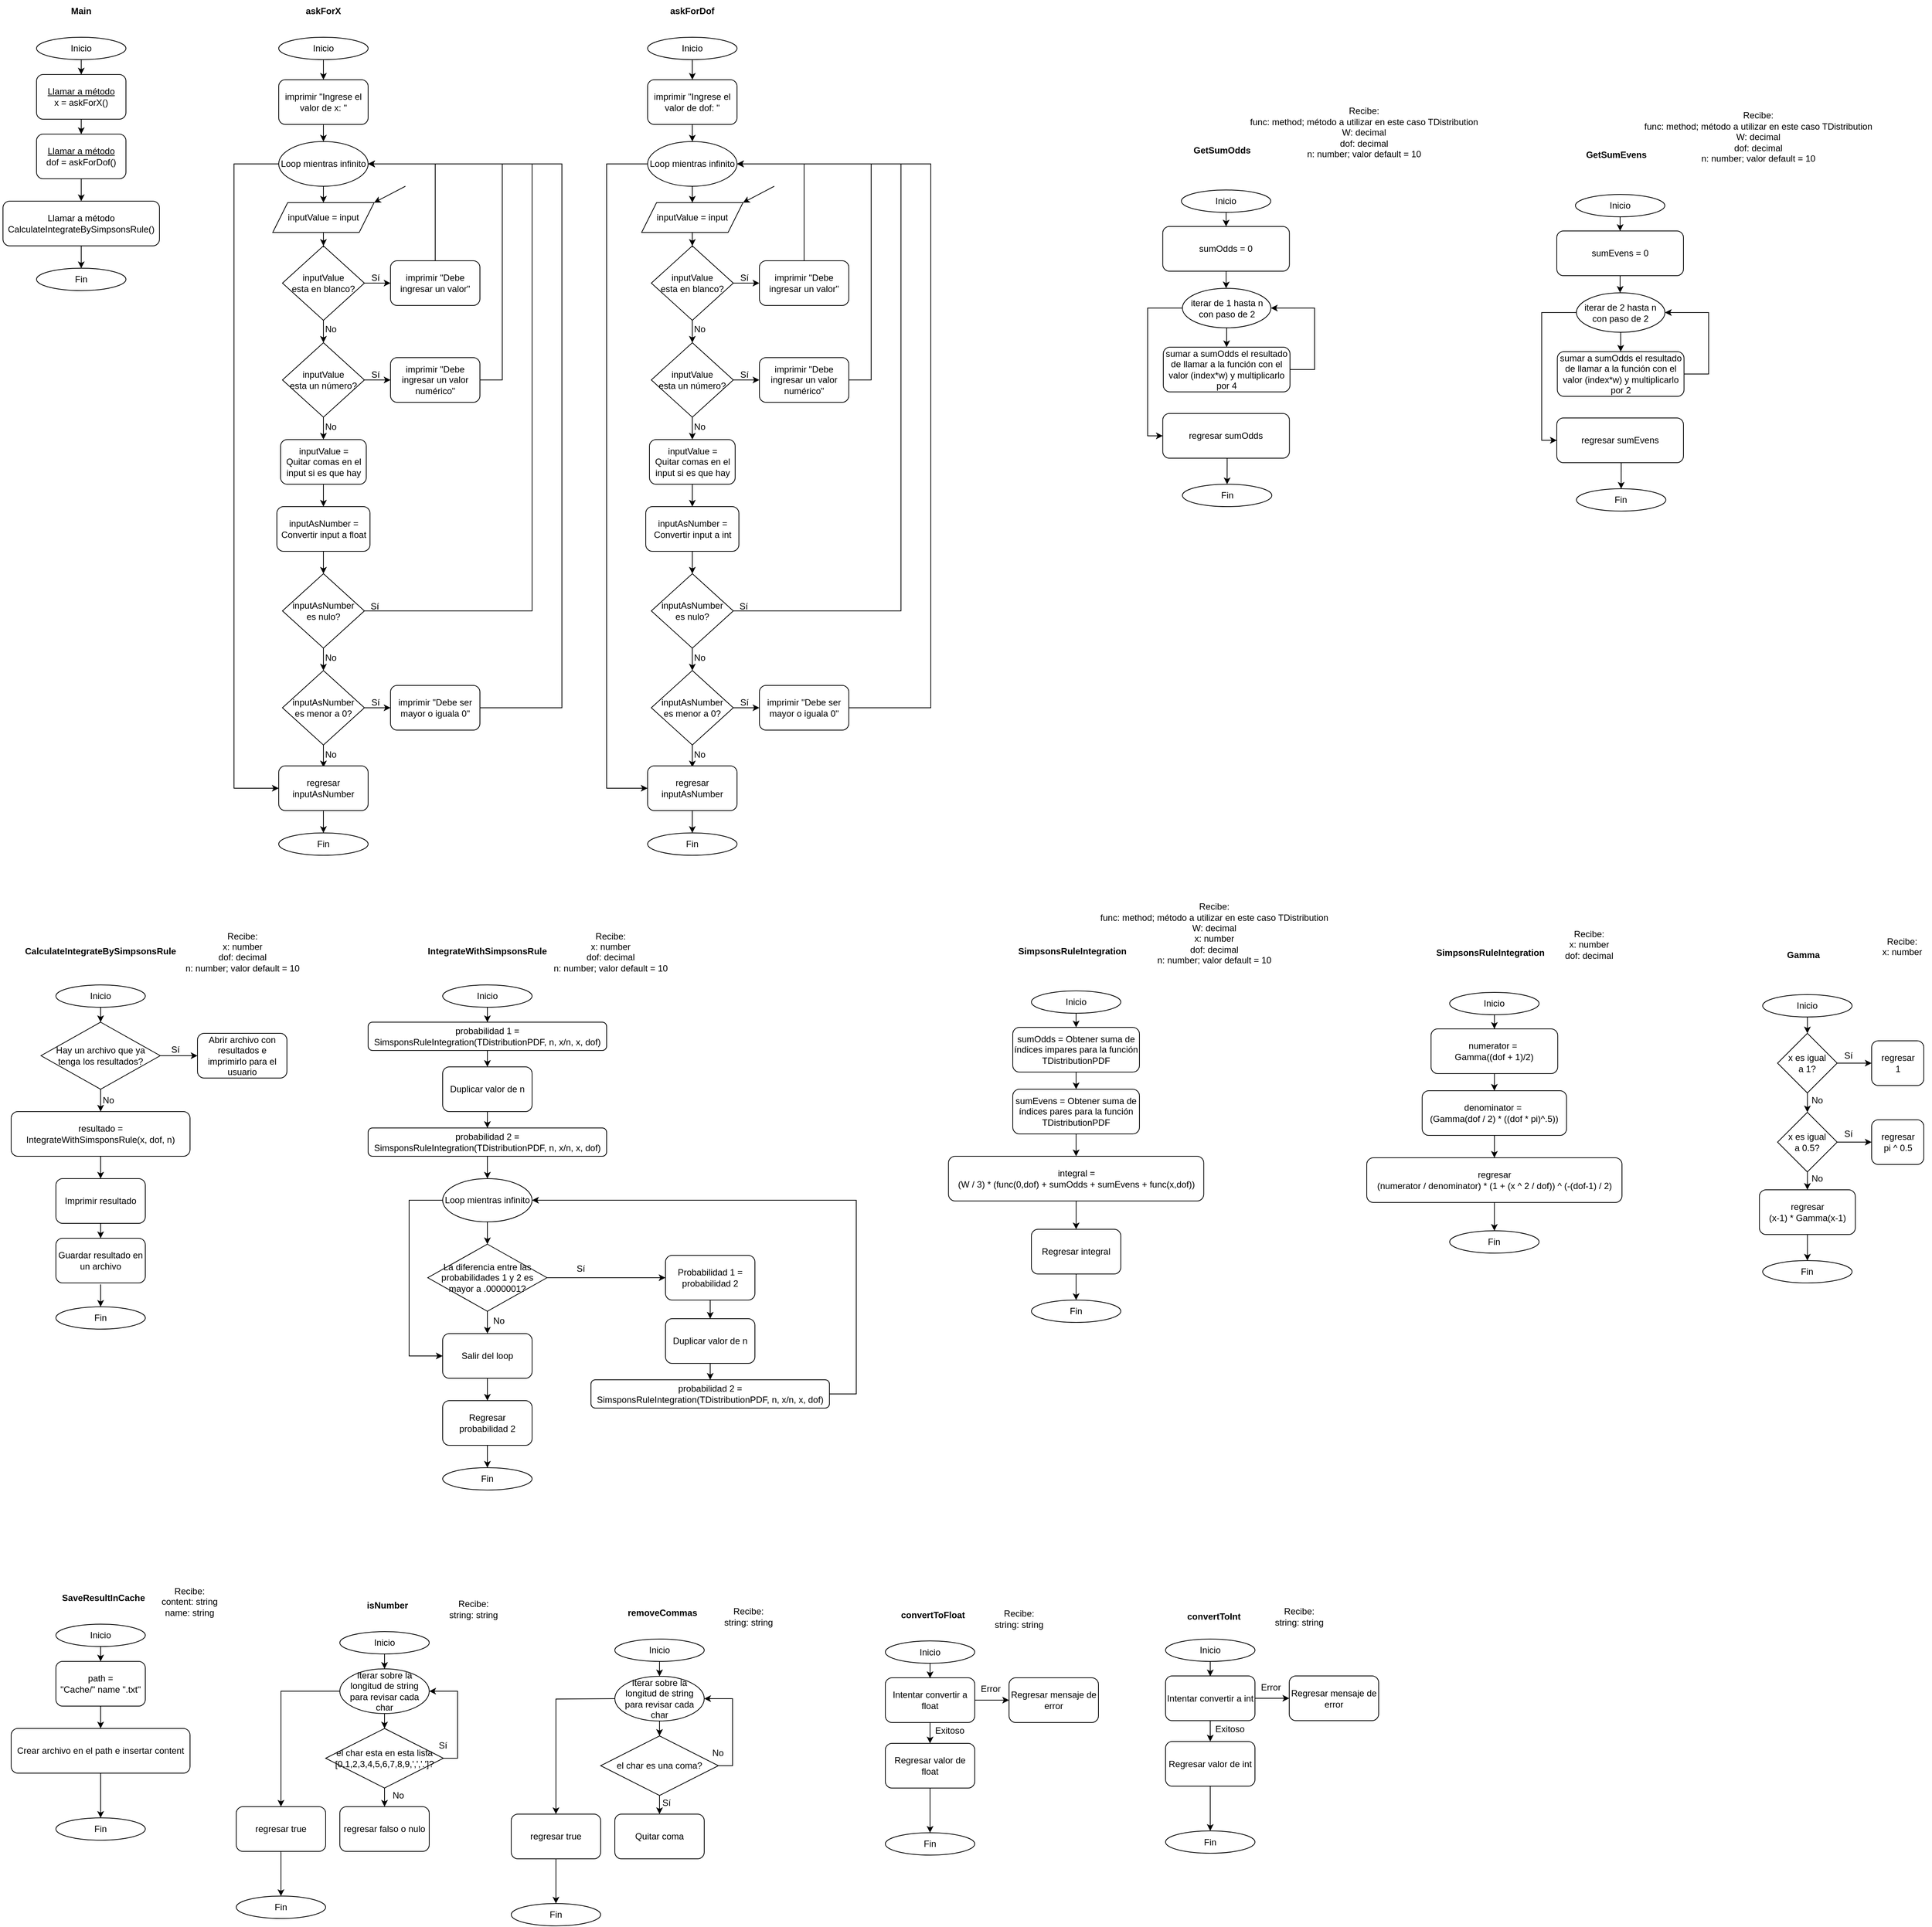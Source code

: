 <mxfile version="23.1.5" type="device">
  <diagram id="C5RBs43oDa-KdzZeNtuy" name="Page-1">
    <mxGraphModel dx="4234" dy="2509" grid="1" gridSize="10" guides="1" tooltips="1" connect="1" arrows="1" fold="1" page="1" pageScale="1" pageWidth="827" pageHeight="1169" math="0" shadow="0">
      <root>
        <mxCell id="WIyWlLk6GJQsqaUBKTNV-0" />
        <mxCell id="WIyWlLk6GJQsqaUBKTNV-1" parent="WIyWlLk6GJQsqaUBKTNV-0" />
        <mxCell id="AUpzzpK7eMLhSwOG9lV1-6" style="edgeStyle=orthogonalEdgeStyle;rounded=0;orthogonalLoop=1;jettySize=auto;html=1;entryX=0.5;entryY=0;entryDx=0;entryDy=0;" parent="WIyWlLk6GJQsqaUBKTNV-1" source="AUpzzpK7eMLhSwOG9lV1-0" target="AUpzzpK7eMLhSwOG9lV1-3" edge="1">
          <mxGeometry relative="1" as="geometry" />
        </mxCell>
        <mxCell id="AUpzzpK7eMLhSwOG9lV1-0" value="Inicio" style="ellipse;whiteSpace=wrap;html=1;" parent="WIyWlLk6GJQsqaUBKTNV-1" vertex="1">
          <mxGeometry x="95" y="50" width="120" height="30" as="geometry" />
        </mxCell>
        <mxCell id="AUpzzpK7eMLhSwOG9lV1-2" value="Fin" style="ellipse;whiteSpace=wrap;html=1;" parent="WIyWlLk6GJQsqaUBKTNV-1" vertex="1">
          <mxGeometry x="95" y="360" width="120" height="30" as="geometry" />
        </mxCell>
        <mxCell id="AUpzzpK7eMLhSwOG9lV1-7" style="edgeStyle=orthogonalEdgeStyle;rounded=0;orthogonalLoop=1;jettySize=auto;html=1;entryX=0.5;entryY=0;entryDx=0;entryDy=0;" parent="WIyWlLk6GJQsqaUBKTNV-1" source="AUpzzpK7eMLhSwOG9lV1-3" target="AUpzzpK7eMLhSwOG9lV1-4" edge="1">
          <mxGeometry relative="1" as="geometry" />
        </mxCell>
        <mxCell id="AUpzzpK7eMLhSwOG9lV1-3" value="&lt;u&gt;Llamar a método&lt;/u&gt;&lt;br&gt;x = askForX()" style="rounded=1;whiteSpace=wrap;html=1;" parent="WIyWlLk6GJQsqaUBKTNV-1" vertex="1">
          <mxGeometry x="95" y="100" width="120" height="60" as="geometry" />
        </mxCell>
        <mxCell id="AUpzzpK7eMLhSwOG9lV1-8" style="edgeStyle=orthogonalEdgeStyle;rounded=0;orthogonalLoop=1;jettySize=auto;html=1;entryX=0.5;entryY=0;entryDx=0;entryDy=0;" parent="WIyWlLk6GJQsqaUBKTNV-1" source="AUpzzpK7eMLhSwOG9lV1-4" target="AUpzzpK7eMLhSwOG9lV1-5" edge="1">
          <mxGeometry relative="1" as="geometry" />
        </mxCell>
        <mxCell id="AUpzzpK7eMLhSwOG9lV1-4" value="&lt;u&gt;Llamar a método&lt;/u&gt;&lt;br&gt;dof = askForDof()" style="rounded=1;whiteSpace=wrap;html=1;" parent="WIyWlLk6GJQsqaUBKTNV-1" vertex="1">
          <mxGeometry x="95" y="180" width="120" height="60" as="geometry" />
        </mxCell>
        <mxCell id="AUpzzpK7eMLhSwOG9lV1-9" style="edgeStyle=orthogonalEdgeStyle;rounded=0;orthogonalLoop=1;jettySize=auto;html=1;entryX=0.5;entryY=0;entryDx=0;entryDy=0;" parent="WIyWlLk6GJQsqaUBKTNV-1" source="AUpzzpK7eMLhSwOG9lV1-5" target="AUpzzpK7eMLhSwOG9lV1-2" edge="1">
          <mxGeometry relative="1" as="geometry" />
        </mxCell>
        <mxCell id="AUpzzpK7eMLhSwOG9lV1-5" value="Llamar a método&lt;br&gt;CalculateIntegrateBySimpsonsRule()" style="rounded=1;whiteSpace=wrap;html=1;" parent="WIyWlLk6GJQsqaUBKTNV-1" vertex="1">
          <mxGeometry x="50" y="270" width="210" height="60" as="geometry" />
        </mxCell>
        <mxCell id="AUpzzpK7eMLhSwOG9lV1-10" value="&lt;b&gt;Main&lt;/b&gt;" style="text;html=1;align=center;verticalAlign=middle;whiteSpace=wrap;rounded=0;" parent="WIyWlLk6GJQsqaUBKTNV-1" vertex="1">
          <mxGeometry x="125" width="60" height="30" as="geometry" />
        </mxCell>
        <mxCell id="AUpzzpK7eMLhSwOG9lV1-11" value="&lt;b&gt;askForX&lt;/b&gt;" style="text;html=1;align=center;verticalAlign=middle;whiteSpace=wrap;rounded=0;" parent="WIyWlLk6GJQsqaUBKTNV-1" vertex="1">
          <mxGeometry x="450" width="60" height="30" as="geometry" />
        </mxCell>
        <mxCell id="AUpzzpK7eMLhSwOG9lV1-16" style="edgeStyle=orthogonalEdgeStyle;rounded=0;orthogonalLoop=1;jettySize=auto;html=1;entryX=0.5;entryY=0;entryDx=0;entryDy=0;" parent="WIyWlLk6GJQsqaUBKTNV-1" source="AUpzzpK7eMLhSwOG9lV1-13" target="AUpzzpK7eMLhSwOG9lV1-38" edge="1">
          <mxGeometry relative="1" as="geometry" />
        </mxCell>
        <mxCell id="AUpzzpK7eMLhSwOG9lV1-13" value="Inicio" style="ellipse;whiteSpace=wrap;html=1;" parent="WIyWlLk6GJQsqaUBKTNV-1" vertex="1">
          <mxGeometry x="420" y="50" width="120" height="30" as="geometry" />
        </mxCell>
        <mxCell id="AUpzzpK7eMLhSwOG9lV1-19" style="edgeStyle=orthogonalEdgeStyle;rounded=0;orthogonalLoop=1;jettySize=auto;html=1;entryX=0.5;entryY=0;entryDx=0;entryDy=0;" parent="WIyWlLk6GJQsqaUBKTNV-1" source="AUpzzpK7eMLhSwOG9lV1-15" target="AUpzzpK7eMLhSwOG9lV1-18" edge="1">
          <mxGeometry relative="1" as="geometry" />
        </mxCell>
        <mxCell id="AUpzzpK7eMLhSwOG9lV1-97" style="edgeStyle=orthogonalEdgeStyle;rounded=0;orthogonalLoop=1;jettySize=auto;html=1;entryX=0;entryY=0.5;entryDx=0;entryDy=0;" parent="WIyWlLk6GJQsqaUBKTNV-1" source="AUpzzpK7eMLhSwOG9lV1-15" target="AUpzzpK7eMLhSwOG9lV1-55" edge="1">
          <mxGeometry relative="1" as="geometry">
            <Array as="points">
              <mxPoint x="360" y="220" />
              <mxPoint x="360" y="1058" />
            </Array>
          </mxGeometry>
        </mxCell>
        <mxCell id="AUpzzpK7eMLhSwOG9lV1-15" value="Loop mientras infinito" style="ellipse;whiteSpace=wrap;html=1;" parent="WIyWlLk6GJQsqaUBKTNV-1" vertex="1">
          <mxGeometry x="420" y="190" width="120" height="60" as="geometry" />
        </mxCell>
        <mxCell id="AUpzzpK7eMLhSwOG9lV1-24" style="edgeStyle=orthogonalEdgeStyle;rounded=0;orthogonalLoop=1;jettySize=auto;html=1;entryX=0;entryY=0.5;entryDx=0;entryDy=0;" parent="WIyWlLk6GJQsqaUBKTNV-1" source="AUpzzpK7eMLhSwOG9lV1-17" target="AUpzzpK7eMLhSwOG9lV1-23" edge="1">
          <mxGeometry relative="1" as="geometry" />
        </mxCell>
        <mxCell id="AUpzzpK7eMLhSwOG9lV1-27" style="edgeStyle=orthogonalEdgeStyle;rounded=0;orthogonalLoop=1;jettySize=auto;html=1;entryX=0.5;entryY=0;entryDx=0;entryDy=0;" parent="WIyWlLk6GJQsqaUBKTNV-1" source="AUpzzpK7eMLhSwOG9lV1-17" target="AUpzzpK7eMLhSwOG9lV1-22" edge="1">
          <mxGeometry relative="1" as="geometry" />
        </mxCell>
        <mxCell id="AUpzzpK7eMLhSwOG9lV1-17" value="inputValue&lt;br&gt;esta en blanco?" style="rhombus;whiteSpace=wrap;html=1;" parent="WIyWlLk6GJQsqaUBKTNV-1" vertex="1">
          <mxGeometry x="425" y="330" width="110" height="100" as="geometry" />
        </mxCell>
        <mxCell id="AUpzzpK7eMLhSwOG9lV1-21" style="edgeStyle=orthogonalEdgeStyle;rounded=0;orthogonalLoop=1;jettySize=auto;html=1;entryX=0.5;entryY=0;entryDx=0;entryDy=0;" parent="WIyWlLk6GJQsqaUBKTNV-1" source="AUpzzpK7eMLhSwOG9lV1-18" target="AUpzzpK7eMLhSwOG9lV1-17" edge="1">
          <mxGeometry relative="1" as="geometry" />
        </mxCell>
        <mxCell id="AUpzzpK7eMLhSwOG9lV1-18" value="inputValue = input" style="shape=parallelogram;perimeter=parallelogramPerimeter;whiteSpace=wrap;html=1;fixedSize=1;" parent="WIyWlLk6GJQsqaUBKTNV-1" vertex="1">
          <mxGeometry x="412" y="272" width="136" height="40" as="geometry" />
        </mxCell>
        <mxCell id="AUpzzpK7eMLhSwOG9lV1-20" value="" style="endArrow=classic;html=1;rounded=0;entryX=1;entryY=0;entryDx=0;entryDy=0;" parent="WIyWlLk6GJQsqaUBKTNV-1" target="AUpzzpK7eMLhSwOG9lV1-18" edge="1">
          <mxGeometry width="50" height="50" relative="1" as="geometry">
            <mxPoint x="590" y="250" as="sourcePoint" />
            <mxPoint x="390" y="350" as="targetPoint" />
          </mxGeometry>
        </mxCell>
        <mxCell id="AUpzzpK7eMLhSwOG9lV1-34" style="edgeStyle=orthogonalEdgeStyle;rounded=0;orthogonalLoop=1;jettySize=auto;html=1;entryX=0.5;entryY=0;entryDx=0;entryDy=0;" parent="WIyWlLk6GJQsqaUBKTNV-1" source="AUpzzpK7eMLhSwOG9lV1-22" target="AUpzzpK7eMLhSwOG9lV1-33" edge="1">
          <mxGeometry relative="1" as="geometry" />
        </mxCell>
        <mxCell id="AUpzzpK7eMLhSwOG9lV1-22" value="inputValue&lt;br&gt;esta un número?" style="rhombus;whiteSpace=wrap;html=1;" parent="WIyWlLk6GJQsqaUBKTNV-1" vertex="1">
          <mxGeometry x="425" y="460" width="110" height="100" as="geometry" />
        </mxCell>
        <mxCell id="AUpzzpK7eMLhSwOG9lV1-28" style="edgeStyle=orthogonalEdgeStyle;rounded=0;orthogonalLoop=1;jettySize=auto;html=1;entryX=1;entryY=0.5;entryDx=0;entryDy=0;" parent="WIyWlLk6GJQsqaUBKTNV-1" source="AUpzzpK7eMLhSwOG9lV1-23" target="AUpzzpK7eMLhSwOG9lV1-15" edge="1">
          <mxGeometry relative="1" as="geometry">
            <Array as="points">
              <mxPoint x="630" y="220" />
            </Array>
          </mxGeometry>
        </mxCell>
        <mxCell id="AUpzzpK7eMLhSwOG9lV1-23" value="imprimir &quot;Debe ingresar un valor&quot;" style="rounded=1;whiteSpace=wrap;html=1;" parent="WIyWlLk6GJQsqaUBKTNV-1" vertex="1">
          <mxGeometry x="570" y="350" width="120" height="60" as="geometry" />
        </mxCell>
        <mxCell id="AUpzzpK7eMLhSwOG9lV1-25" value="Sí" style="text;html=1;align=center;verticalAlign=middle;whiteSpace=wrap;rounded=0;" parent="WIyWlLk6GJQsqaUBKTNV-1" vertex="1">
          <mxGeometry x="535" y="358" width="30" height="30" as="geometry" />
        </mxCell>
        <mxCell id="AUpzzpK7eMLhSwOG9lV1-26" value="No" style="text;html=1;align=center;verticalAlign=middle;whiteSpace=wrap;rounded=0;" parent="WIyWlLk6GJQsqaUBKTNV-1" vertex="1">
          <mxGeometry x="475" y="427" width="30" height="30" as="geometry" />
        </mxCell>
        <mxCell id="AUpzzpK7eMLhSwOG9lV1-29" style="edgeStyle=orthogonalEdgeStyle;rounded=0;orthogonalLoop=1;jettySize=auto;html=1;entryX=0;entryY=0.5;entryDx=0;entryDy=0;" parent="WIyWlLk6GJQsqaUBKTNV-1" target="AUpzzpK7eMLhSwOG9lV1-30" edge="1">
          <mxGeometry relative="1" as="geometry">
            <mxPoint x="535" y="510" as="sourcePoint" />
          </mxGeometry>
        </mxCell>
        <mxCell id="AUpzzpK7eMLhSwOG9lV1-32" style="edgeStyle=orthogonalEdgeStyle;rounded=0;orthogonalLoop=1;jettySize=auto;html=1;entryX=1;entryY=0.5;entryDx=0;entryDy=0;" parent="WIyWlLk6GJQsqaUBKTNV-1" source="AUpzzpK7eMLhSwOG9lV1-30" target="AUpzzpK7eMLhSwOG9lV1-15" edge="1">
          <mxGeometry relative="1" as="geometry">
            <Array as="points">
              <mxPoint x="720" y="510" />
              <mxPoint x="720" y="220" />
            </Array>
          </mxGeometry>
        </mxCell>
        <mxCell id="AUpzzpK7eMLhSwOG9lV1-30" value="imprimir &quot;Debe ingresar un valor numérico&quot;" style="rounded=1;whiteSpace=wrap;html=1;" parent="WIyWlLk6GJQsqaUBKTNV-1" vertex="1">
          <mxGeometry x="570" y="480" width="120" height="60" as="geometry" />
        </mxCell>
        <mxCell id="AUpzzpK7eMLhSwOG9lV1-31" value="Sí" style="text;html=1;align=center;verticalAlign=middle;whiteSpace=wrap;rounded=0;" parent="WIyWlLk6GJQsqaUBKTNV-1" vertex="1">
          <mxGeometry x="535" y="488" width="30" height="30" as="geometry" />
        </mxCell>
        <mxCell id="AUpzzpK7eMLhSwOG9lV1-40" style="edgeStyle=orthogonalEdgeStyle;rounded=0;orthogonalLoop=1;jettySize=auto;html=1;entryX=0.5;entryY=0;entryDx=0;entryDy=0;" parent="WIyWlLk6GJQsqaUBKTNV-1" source="AUpzzpK7eMLhSwOG9lV1-33" target="AUpzzpK7eMLhSwOG9lV1-36" edge="1">
          <mxGeometry relative="1" as="geometry" />
        </mxCell>
        <mxCell id="AUpzzpK7eMLhSwOG9lV1-33" value="inputValue = &lt;br&gt;Quitar comas en el input si es que hay" style="rounded=1;whiteSpace=wrap;html=1;" parent="WIyWlLk6GJQsqaUBKTNV-1" vertex="1">
          <mxGeometry x="422.5" y="590" width="115" height="60" as="geometry" />
        </mxCell>
        <mxCell id="AUpzzpK7eMLhSwOG9lV1-35" value="No" style="text;html=1;align=center;verticalAlign=middle;whiteSpace=wrap;rounded=0;" parent="WIyWlLk6GJQsqaUBKTNV-1" vertex="1">
          <mxGeometry x="475" y="558" width="30" height="30" as="geometry" />
        </mxCell>
        <mxCell id="AUpzzpK7eMLhSwOG9lV1-42" style="edgeStyle=orthogonalEdgeStyle;rounded=0;orthogonalLoop=1;jettySize=auto;html=1;entryX=0.5;entryY=0;entryDx=0;entryDy=0;" parent="WIyWlLk6GJQsqaUBKTNV-1" source="AUpzzpK7eMLhSwOG9lV1-36" target="AUpzzpK7eMLhSwOG9lV1-41" edge="1">
          <mxGeometry relative="1" as="geometry" />
        </mxCell>
        <mxCell id="AUpzzpK7eMLhSwOG9lV1-36" value="inputAsNumber = &lt;br&gt;Convertir input a float" style="rounded=1;whiteSpace=wrap;html=1;" parent="WIyWlLk6GJQsqaUBKTNV-1" vertex="1">
          <mxGeometry x="417.5" y="680" width="125" height="60" as="geometry" />
        </mxCell>
        <mxCell id="AUpzzpK7eMLhSwOG9lV1-39" style="edgeStyle=orthogonalEdgeStyle;rounded=0;orthogonalLoop=1;jettySize=auto;html=1;entryX=0.5;entryY=0;entryDx=0;entryDy=0;" parent="WIyWlLk6GJQsqaUBKTNV-1" source="AUpzzpK7eMLhSwOG9lV1-38" target="AUpzzpK7eMLhSwOG9lV1-15" edge="1">
          <mxGeometry relative="1" as="geometry" />
        </mxCell>
        <mxCell id="AUpzzpK7eMLhSwOG9lV1-38" value="imprimir &quot;Ingrese el valor de x: &quot;" style="rounded=1;whiteSpace=wrap;html=1;" parent="WIyWlLk6GJQsqaUBKTNV-1" vertex="1">
          <mxGeometry x="420" y="107" width="120" height="60" as="geometry" />
        </mxCell>
        <mxCell id="AUpzzpK7eMLhSwOG9lV1-43" style="edgeStyle=orthogonalEdgeStyle;rounded=0;orthogonalLoop=1;jettySize=auto;html=1;entryX=1;entryY=0.5;entryDx=0;entryDy=0;" parent="WIyWlLk6GJQsqaUBKTNV-1" source="AUpzzpK7eMLhSwOG9lV1-41" target="AUpzzpK7eMLhSwOG9lV1-15" edge="1">
          <mxGeometry relative="1" as="geometry">
            <Array as="points">
              <mxPoint x="760" y="820" />
              <mxPoint x="760" y="220" />
            </Array>
          </mxGeometry>
        </mxCell>
        <mxCell id="AUpzzpK7eMLhSwOG9lV1-54" style="edgeStyle=orthogonalEdgeStyle;rounded=0;orthogonalLoop=1;jettySize=auto;html=1;entryX=0.5;entryY=0;entryDx=0;entryDy=0;" parent="WIyWlLk6GJQsqaUBKTNV-1" source="AUpzzpK7eMLhSwOG9lV1-41" target="AUpzzpK7eMLhSwOG9lV1-45" edge="1">
          <mxGeometry relative="1" as="geometry" />
        </mxCell>
        <mxCell id="AUpzzpK7eMLhSwOG9lV1-41" value="inputAsNumber&lt;br&gt;es nulo?" style="rhombus;whiteSpace=wrap;html=1;" parent="WIyWlLk6GJQsqaUBKTNV-1" vertex="1">
          <mxGeometry x="425" y="770" width="110" height="100" as="geometry" />
        </mxCell>
        <mxCell id="AUpzzpK7eMLhSwOG9lV1-44" style="edgeStyle=orthogonalEdgeStyle;rounded=0;orthogonalLoop=1;jettySize=auto;html=1;entryX=0.5;entryY=0;entryDx=0;entryDy=0;" parent="WIyWlLk6GJQsqaUBKTNV-1" source="AUpzzpK7eMLhSwOG9lV1-45" edge="1">
          <mxGeometry relative="1" as="geometry">
            <mxPoint x="480" y="1030" as="targetPoint" />
          </mxGeometry>
        </mxCell>
        <mxCell id="AUpzzpK7eMLhSwOG9lV1-45" value="inputAsNumber&lt;br&gt;es menor a 0?" style="rhombus;whiteSpace=wrap;html=1;" parent="WIyWlLk6GJQsqaUBKTNV-1" vertex="1">
          <mxGeometry x="425" y="900" width="110" height="100" as="geometry" />
        </mxCell>
        <mxCell id="AUpzzpK7eMLhSwOG9lV1-46" style="edgeStyle=orthogonalEdgeStyle;rounded=0;orthogonalLoop=1;jettySize=auto;html=1;entryX=0;entryY=0.5;entryDx=0;entryDy=0;" parent="WIyWlLk6GJQsqaUBKTNV-1" target="AUpzzpK7eMLhSwOG9lV1-47" edge="1">
          <mxGeometry relative="1" as="geometry">
            <mxPoint x="535" y="950" as="sourcePoint" />
          </mxGeometry>
        </mxCell>
        <mxCell id="AUpzzpK7eMLhSwOG9lV1-50" style="edgeStyle=orthogonalEdgeStyle;rounded=0;orthogonalLoop=1;jettySize=auto;html=1;entryX=1;entryY=0.5;entryDx=0;entryDy=0;" parent="WIyWlLk6GJQsqaUBKTNV-1" source="AUpzzpK7eMLhSwOG9lV1-47" target="AUpzzpK7eMLhSwOG9lV1-15" edge="1">
          <mxGeometry relative="1" as="geometry">
            <Array as="points">
              <mxPoint x="800" y="950" />
              <mxPoint x="800" y="220" />
            </Array>
          </mxGeometry>
        </mxCell>
        <mxCell id="AUpzzpK7eMLhSwOG9lV1-47" value="imprimir &quot;Debe ser mayor o iguala 0&quot;" style="rounded=1;whiteSpace=wrap;html=1;" parent="WIyWlLk6GJQsqaUBKTNV-1" vertex="1">
          <mxGeometry x="570" y="920" width="120" height="60" as="geometry" />
        </mxCell>
        <mxCell id="AUpzzpK7eMLhSwOG9lV1-48" value="Sí" style="text;html=1;align=center;verticalAlign=middle;whiteSpace=wrap;rounded=0;" parent="WIyWlLk6GJQsqaUBKTNV-1" vertex="1">
          <mxGeometry x="535" y="928" width="30" height="30" as="geometry" />
        </mxCell>
        <mxCell id="AUpzzpK7eMLhSwOG9lV1-49" value="No" style="text;html=1;align=center;verticalAlign=middle;whiteSpace=wrap;rounded=0;" parent="WIyWlLk6GJQsqaUBKTNV-1" vertex="1">
          <mxGeometry x="475" y="998" width="30" height="30" as="geometry" />
        </mxCell>
        <mxCell id="AUpzzpK7eMLhSwOG9lV1-51" value="Sí" style="text;html=1;align=center;verticalAlign=middle;whiteSpace=wrap;rounded=0;" parent="WIyWlLk6GJQsqaUBKTNV-1" vertex="1">
          <mxGeometry x="534" y="799" width="30" height="30" as="geometry" />
        </mxCell>
        <mxCell id="AUpzzpK7eMLhSwOG9lV1-52" value="No" style="text;html=1;align=center;verticalAlign=middle;whiteSpace=wrap;rounded=0;" parent="WIyWlLk6GJQsqaUBKTNV-1" vertex="1">
          <mxGeometry x="475" y="868" width="30" height="30" as="geometry" />
        </mxCell>
        <mxCell id="AUpzzpK7eMLhSwOG9lV1-55" value="regresar inputAsNumber" style="rounded=1;whiteSpace=wrap;html=1;" parent="WIyWlLk6GJQsqaUBKTNV-1" vertex="1">
          <mxGeometry x="420" y="1028" width="120" height="60" as="geometry" />
        </mxCell>
        <mxCell id="AUpzzpK7eMLhSwOG9lV1-56" value="&lt;b&gt;askForDof&lt;/b&gt;" style="text;html=1;align=center;verticalAlign=middle;whiteSpace=wrap;rounded=0;" parent="WIyWlLk6GJQsqaUBKTNV-1" vertex="1">
          <mxGeometry x="945" width="60" height="30" as="geometry" />
        </mxCell>
        <mxCell id="AUpzzpK7eMLhSwOG9lV1-57" style="edgeStyle=orthogonalEdgeStyle;rounded=0;orthogonalLoop=1;jettySize=auto;html=1;entryX=0.5;entryY=0;entryDx=0;entryDy=0;" parent="WIyWlLk6GJQsqaUBKTNV-1" source="AUpzzpK7eMLhSwOG9lV1-58" target="AUpzzpK7eMLhSwOG9lV1-83" edge="1">
          <mxGeometry relative="1" as="geometry" />
        </mxCell>
        <mxCell id="AUpzzpK7eMLhSwOG9lV1-58" value="Inicio" style="ellipse;whiteSpace=wrap;html=1;" parent="WIyWlLk6GJQsqaUBKTNV-1" vertex="1">
          <mxGeometry x="915" y="50" width="120" height="30" as="geometry" />
        </mxCell>
        <mxCell id="AUpzzpK7eMLhSwOG9lV1-59" style="edgeStyle=orthogonalEdgeStyle;rounded=0;orthogonalLoop=1;jettySize=auto;html=1;entryX=0.5;entryY=0;entryDx=0;entryDy=0;" parent="WIyWlLk6GJQsqaUBKTNV-1" source="AUpzzpK7eMLhSwOG9lV1-60" target="AUpzzpK7eMLhSwOG9lV1-65" edge="1">
          <mxGeometry relative="1" as="geometry" />
        </mxCell>
        <mxCell id="AUpzzpK7eMLhSwOG9lV1-98" style="edgeStyle=orthogonalEdgeStyle;rounded=0;orthogonalLoop=1;jettySize=auto;html=1;entryX=0;entryY=0.5;entryDx=0;entryDy=0;" parent="WIyWlLk6GJQsqaUBKTNV-1" source="AUpzzpK7eMLhSwOG9lV1-60" target="AUpzzpK7eMLhSwOG9lV1-96" edge="1">
          <mxGeometry relative="1" as="geometry">
            <Array as="points">
              <mxPoint x="860" y="220" />
              <mxPoint x="860" y="1058" />
            </Array>
          </mxGeometry>
        </mxCell>
        <mxCell id="AUpzzpK7eMLhSwOG9lV1-60" value="Loop mientras infinito" style="ellipse;whiteSpace=wrap;html=1;" parent="WIyWlLk6GJQsqaUBKTNV-1" vertex="1">
          <mxGeometry x="915" y="190" width="120" height="60" as="geometry" />
        </mxCell>
        <mxCell id="AUpzzpK7eMLhSwOG9lV1-61" style="edgeStyle=orthogonalEdgeStyle;rounded=0;orthogonalLoop=1;jettySize=auto;html=1;entryX=0;entryY=0.5;entryDx=0;entryDy=0;" parent="WIyWlLk6GJQsqaUBKTNV-1" source="AUpzzpK7eMLhSwOG9lV1-63" target="AUpzzpK7eMLhSwOG9lV1-70" edge="1">
          <mxGeometry relative="1" as="geometry" />
        </mxCell>
        <mxCell id="AUpzzpK7eMLhSwOG9lV1-62" style="edgeStyle=orthogonalEdgeStyle;rounded=0;orthogonalLoop=1;jettySize=auto;html=1;entryX=0.5;entryY=0;entryDx=0;entryDy=0;" parent="WIyWlLk6GJQsqaUBKTNV-1" source="AUpzzpK7eMLhSwOG9lV1-63" target="AUpzzpK7eMLhSwOG9lV1-68" edge="1">
          <mxGeometry relative="1" as="geometry" />
        </mxCell>
        <mxCell id="AUpzzpK7eMLhSwOG9lV1-63" value="inputValue&lt;br&gt;esta en blanco?" style="rhombus;whiteSpace=wrap;html=1;" parent="WIyWlLk6GJQsqaUBKTNV-1" vertex="1">
          <mxGeometry x="920" y="330" width="110" height="100" as="geometry" />
        </mxCell>
        <mxCell id="AUpzzpK7eMLhSwOG9lV1-64" style="edgeStyle=orthogonalEdgeStyle;rounded=0;orthogonalLoop=1;jettySize=auto;html=1;entryX=0.5;entryY=0;entryDx=0;entryDy=0;" parent="WIyWlLk6GJQsqaUBKTNV-1" source="AUpzzpK7eMLhSwOG9lV1-65" target="AUpzzpK7eMLhSwOG9lV1-63" edge="1">
          <mxGeometry relative="1" as="geometry" />
        </mxCell>
        <mxCell id="AUpzzpK7eMLhSwOG9lV1-65" value="inputValue = input" style="shape=parallelogram;perimeter=parallelogramPerimeter;whiteSpace=wrap;html=1;fixedSize=1;" parent="WIyWlLk6GJQsqaUBKTNV-1" vertex="1">
          <mxGeometry x="907" y="272" width="136" height="40" as="geometry" />
        </mxCell>
        <mxCell id="AUpzzpK7eMLhSwOG9lV1-66" value="" style="endArrow=classic;html=1;rounded=0;entryX=1;entryY=0;entryDx=0;entryDy=0;" parent="WIyWlLk6GJQsqaUBKTNV-1" target="AUpzzpK7eMLhSwOG9lV1-65" edge="1">
          <mxGeometry width="50" height="50" relative="1" as="geometry">
            <mxPoint x="1085" y="250" as="sourcePoint" />
            <mxPoint x="885" y="350" as="targetPoint" />
          </mxGeometry>
        </mxCell>
        <mxCell id="AUpzzpK7eMLhSwOG9lV1-67" style="edgeStyle=orthogonalEdgeStyle;rounded=0;orthogonalLoop=1;jettySize=auto;html=1;entryX=0.5;entryY=0;entryDx=0;entryDy=0;" parent="WIyWlLk6GJQsqaUBKTNV-1" source="AUpzzpK7eMLhSwOG9lV1-68" edge="1">
          <mxGeometry relative="1" as="geometry">
            <mxPoint x="975" y="590" as="targetPoint" />
          </mxGeometry>
        </mxCell>
        <mxCell id="AUpzzpK7eMLhSwOG9lV1-68" value="inputValue&lt;br&gt;esta un número?" style="rhombus;whiteSpace=wrap;html=1;" parent="WIyWlLk6GJQsqaUBKTNV-1" vertex="1">
          <mxGeometry x="920" y="460" width="110" height="100" as="geometry" />
        </mxCell>
        <mxCell id="AUpzzpK7eMLhSwOG9lV1-69" style="edgeStyle=orthogonalEdgeStyle;rounded=0;orthogonalLoop=1;jettySize=auto;html=1;entryX=1;entryY=0.5;entryDx=0;entryDy=0;" parent="WIyWlLk6GJQsqaUBKTNV-1" source="AUpzzpK7eMLhSwOG9lV1-70" target="AUpzzpK7eMLhSwOG9lV1-60" edge="1">
          <mxGeometry relative="1" as="geometry">
            <Array as="points">
              <mxPoint x="1125" y="220" />
            </Array>
          </mxGeometry>
        </mxCell>
        <mxCell id="AUpzzpK7eMLhSwOG9lV1-70" value="imprimir &quot;Debe ingresar un valor&quot;" style="rounded=1;whiteSpace=wrap;html=1;" parent="WIyWlLk6GJQsqaUBKTNV-1" vertex="1">
          <mxGeometry x="1065" y="350" width="120" height="60" as="geometry" />
        </mxCell>
        <mxCell id="AUpzzpK7eMLhSwOG9lV1-71" value="Sí" style="text;html=1;align=center;verticalAlign=middle;whiteSpace=wrap;rounded=0;" parent="WIyWlLk6GJQsqaUBKTNV-1" vertex="1">
          <mxGeometry x="1030" y="358" width="30" height="30" as="geometry" />
        </mxCell>
        <mxCell id="AUpzzpK7eMLhSwOG9lV1-72" value="No" style="text;html=1;align=center;verticalAlign=middle;whiteSpace=wrap;rounded=0;" parent="WIyWlLk6GJQsqaUBKTNV-1" vertex="1">
          <mxGeometry x="970" y="427" width="30" height="30" as="geometry" />
        </mxCell>
        <mxCell id="AUpzzpK7eMLhSwOG9lV1-73" style="edgeStyle=orthogonalEdgeStyle;rounded=0;orthogonalLoop=1;jettySize=auto;html=1;entryX=0;entryY=0.5;entryDx=0;entryDy=0;" parent="WIyWlLk6GJQsqaUBKTNV-1" target="AUpzzpK7eMLhSwOG9lV1-75" edge="1">
          <mxGeometry relative="1" as="geometry">
            <mxPoint x="1030" y="510" as="sourcePoint" />
          </mxGeometry>
        </mxCell>
        <mxCell id="AUpzzpK7eMLhSwOG9lV1-74" style="edgeStyle=orthogonalEdgeStyle;rounded=0;orthogonalLoop=1;jettySize=auto;html=1;entryX=1;entryY=0.5;entryDx=0;entryDy=0;" parent="WIyWlLk6GJQsqaUBKTNV-1" source="AUpzzpK7eMLhSwOG9lV1-75" target="AUpzzpK7eMLhSwOG9lV1-60" edge="1">
          <mxGeometry relative="1" as="geometry">
            <Array as="points">
              <mxPoint x="1215" y="510" />
              <mxPoint x="1215" y="220" />
            </Array>
          </mxGeometry>
        </mxCell>
        <mxCell id="AUpzzpK7eMLhSwOG9lV1-75" value="imprimir &quot;Debe ingresar un valor numérico&quot;" style="rounded=1;whiteSpace=wrap;html=1;" parent="WIyWlLk6GJQsqaUBKTNV-1" vertex="1">
          <mxGeometry x="1065" y="480" width="120" height="60" as="geometry" />
        </mxCell>
        <mxCell id="AUpzzpK7eMLhSwOG9lV1-76" value="Sí" style="text;html=1;align=center;verticalAlign=middle;whiteSpace=wrap;rounded=0;" parent="WIyWlLk6GJQsqaUBKTNV-1" vertex="1">
          <mxGeometry x="1030" y="488" width="30" height="30" as="geometry" />
        </mxCell>
        <mxCell id="AUpzzpK7eMLhSwOG9lV1-77" style="edgeStyle=orthogonalEdgeStyle;rounded=0;orthogonalLoop=1;jettySize=auto;html=1;entryX=0.5;entryY=0;entryDx=0;entryDy=0;" parent="WIyWlLk6GJQsqaUBKTNV-1" edge="1">
          <mxGeometry relative="1" as="geometry">
            <mxPoint x="975.048" y="650" as="sourcePoint" />
            <mxPoint x="975" y="680" as="targetPoint" />
          </mxGeometry>
        </mxCell>
        <mxCell id="AUpzzpK7eMLhSwOG9lV1-79" value="No" style="text;html=1;align=center;verticalAlign=middle;whiteSpace=wrap;rounded=0;" parent="WIyWlLk6GJQsqaUBKTNV-1" vertex="1">
          <mxGeometry x="970" y="558" width="30" height="30" as="geometry" />
        </mxCell>
        <mxCell id="AUpzzpK7eMLhSwOG9lV1-80" style="edgeStyle=orthogonalEdgeStyle;rounded=0;orthogonalLoop=1;jettySize=auto;html=1;entryX=0.5;entryY=0;entryDx=0;entryDy=0;" parent="WIyWlLk6GJQsqaUBKTNV-1" target="AUpzzpK7eMLhSwOG9lV1-86" edge="1">
          <mxGeometry relative="1" as="geometry">
            <mxPoint x="975.048" y="740" as="sourcePoint" />
          </mxGeometry>
        </mxCell>
        <mxCell id="AUpzzpK7eMLhSwOG9lV1-82" style="edgeStyle=orthogonalEdgeStyle;rounded=0;orthogonalLoop=1;jettySize=auto;html=1;entryX=0.5;entryY=0;entryDx=0;entryDy=0;" parent="WIyWlLk6GJQsqaUBKTNV-1" source="AUpzzpK7eMLhSwOG9lV1-83" target="AUpzzpK7eMLhSwOG9lV1-60" edge="1">
          <mxGeometry relative="1" as="geometry" />
        </mxCell>
        <mxCell id="AUpzzpK7eMLhSwOG9lV1-83" value="imprimir &quot;Ingrese el valor de dof: &quot;" style="rounded=1;whiteSpace=wrap;html=1;" parent="WIyWlLk6GJQsqaUBKTNV-1" vertex="1">
          <mxGeometry x="915" y="107" width="120" height="60" as="geometry" />
        </mxCell>
        <mxCell id="AUpzzpK7eMLhSwOG9lV1-84" style="edgeStyle=orthogonalEdgeStyle;rounded=0;orthogonalLoop=1;jettySize=auto;html=1;entryX=1;entryY=0.5;entryDx=0;entryDy=0;" parent="WIyWlLk6GJQsqaUBKTNV-1" source="AUpzzpK7eMLhSwOG9lV1-86" target="AUpzzpK7eMLhSwOG9lV1-60" edge="1">
          <mxGeometry relative="1" as="geometry">
            <Array as="points">
              <mxPoint x="1255" y="820" />
              <mxPoint x="1255" y="220" />
            </Array>
          </mxGeometry>
        </mxCell>
        <mxCell id="AUpzzpK7eMLhSwOG9lV1-85" style="edgeStyle=orthogonalEdgeStyle;rounded=0;orthogonalLoop=1;jettySize=auto;html=1;entryX=0.5;entryY=0;entryDx=0;entryDy=0;" parent="WIyWlLk6GJQsqaUBKTNV-1" source="AUpzzpK7eMLhSwOG9lV1-86" target="AUpzzpK7eMLhSwOG9lV1-88" edge="1">
          <mxGeometry relative="1" as="geometry" />
        </mxCell>
        <mxCell id="AUpzzpK7eMLhSwOG9lV1-86" value="inputAsNumber&lt;br&gt;es nulo?" style="rhombus;whiteSpace=wrap;html=1;" parent="WIyWlLk6GJQsqaUBKTNV-1" vertex="1">
          <mxGeometry x="920" y="770" width="110" height="100" as="geometry" />
        </mxCell>
        <mxCell id="AUpzzpK7eMLhSwOG9lV1-87" style="edgeStyle=orthogonalEdgeStyle;rounded=0;orthogonalLoop=1;jettySize=auto;html=1;entryX=0.5;entryY=0;entryDx=0;entryDy=0;" parent="WIyWlLk6GJQsqaUBKTNV-1" source="AUpzzpK7eMLhSwOG9lV1-88" edge="1">
          <mxGeometry relative="1" as="geometry">
            <mxPoint x="975" y="1030" as="targetPoint" />
          </mxGeometry>
        </mxCell>
        <mxCell id="AUpzzpK7eMLhSwOG9lV1-88" value="inputAsNumber&lt;br&gt;es menor a 0?" style="rhombus;whiteSpace=wrap;html=1;" parent="WIyWlLk6GJQsqaUBKTNV-1" vertex="1">
          <mxGeometry x="920" y="900" width="110" height="100" as="geometry" />
        </mxCell>
        <mxCell id="AUpzzpK7eMLhSwOG9lV1-89" style="edgeStyle=orthogonalEdgeStyle;rounded=0;orthogonalLoop=1;jettySize=auto;html=1;entryX=0;entryY=0.5;entryDx=0;entryDy=0;" parent="WIyWlLk6GJQsqaUBKTNV-1" target="AUpzzpK7eMLhSwOG9lV1-91" edge="1">
          <mxGeometry relative="1" as="geometry">
            <mxPoint x="1030" y="950" as="sourcePoint" />
          </mxGeometry>
        </mxCell>
        <mxCell id="AUpzzpK7eMLhSwOG9lV1-90" style="edgeStyle=orthogonalEdgeStyle;rounded=0;orthogonalLoop=1;jettySize=auto;html=1;entryX=1;entryY=0.5;entryDx=0;entryDy=0;" parent="WIyWlLk6GJQsqaUBKTNV-1" source="AUpzzpK7eMLhSwOG9lV1-91" target="AUpzzpK7eMLhSwOG9lV1-60" edge="1">
          <mxGeometry relative="1" as="geometry">
            <Array as="points">
              <mxPoint x="1295" y="950" />
              <mxPoint x="1295" y="220" />
            </Array>
          </mxGeometry>
        </mxCell>
        <mxCell id="AUpzzpK7eMLhSwOG9lV1-91" value="imprimir &quot;Debe ser mayor o iguala 0&quot;" style="rounded=1;whiteSpace=wrap;html=1;" parent="WIyWlLk6GJQsqaUBKTNV-1" vertex="1">
          <mxGeometry x="1065" y="920" width="120" height="60" as="geometry" />
        </mxCell>
        <mxCell id="AUpzzpK7eMLhSwOG9lV1-92" value="Sí" style="text;html=1;align=center;verticalAlign=middle;whiteSpace=wrap;rounded=0;" parent="WIyWlLk6GJQsqaUBKTNV-1" vertex="1">
          <mxGeometry x="1030" y="928" width="30" height="30" as="geometry" />
        </mxCell>
        <mxCell id="AUpzzpK7eMLhSwOG9lV1-93" value="No" style="text;html=1;align=center;verticalAlign=middle;whiteSpace=wrap;rounded=0;" parent="WIyWlLk6GJQsqaUBKTNV-1" vertex="1">
          <mxGeometry x="970" y="998" width="30" height="30" as="geometry" />
        </mxCell>
        <mxCell id="AUpzzpK7eMLhSwOG9lV1-94" value="Sí" style="text;html=1;align=center;verticalAlign=middle;whiteSpace=wrap;rounded=0;" parent="WIyWlLk6GJQsqaUBKTNV-1" vertex="1">
          <mxGeometry x="1029" y="799" width="30" height="30" as="geometry" />
        </mxCell>
        <mxCell id="AUpzzpK7eMLhSwOG9lV1-95" value="No" style="text;html=1;align=center;verticalAlign=middle;whiteSpace=wrap;rounded=0;" parent="WIyWlLk6GJQsqaUBKTNV-1" vertex="1">
          <mxGeometry x="970" y="868" width="30" height="30" as="geometry" />
        </mxCell>
        <mxCell id="AUpzzpK7eMLhSwOG9lV1-96" value="regresar inputAsNumber" style="rounded=1;whiteSpace=wrap;html=1;" parent="WIyWlLk6GJQsqaUBKTNV-1" vertex="1">
          <mxGeometry x="915" y="1028" width="120" height="60" as="geometry" />
        </mxCell>
        <mxCell id="AUpzzpK7eMLhSwOG9lV1-105" value="inputValue =&lt;br&gt;Quitar comas en el input si es que hay" style="rounded=1;whiteSpace=wrap;html=1;" parent="WIyWlLk6GJQsqaUBKTNV-1" vertex="1">
          <mxGeometry x="917.5" y="590" width="115" height="60" as="geometry" />
        </mxCell>
        <mxCell id="AUpzzpK7eMLhSwOG9lV1-107" value="inputAsNumber = &lt;br&gt;Convertir input a int" style="rounded=1;whiteSpace=wrap;html=1;" parent="WIyWlLk6GJQsqaUBKTNV-1" vertex="1">
          <mxGeometry x="912.5" y="680" width="125" height="60" as="geometry" />
        </mxCell>
        <mxCell id="AUpzzpK7eMLhSwOG9lV1-108" value="&lt;b&gt;CalculateIntegrateBySimpsonsRule&lt;/b&gt;" style="text;html=1;align=center;verticalAlign=middle;whiteSpace=wrap;rounded=0;" parent="WIyWlLk6GJQsqaUBKTNV-1" vertex="1">
          <mxGeometry x="46" y="1262" width="270" height="30" as="geometry" />
        </mxCell>
        <mxCell id="AUpzzpK7eMLhSwOG9lV1-111" value="Recibe:&lt;br&gt;x: number&lt;br&gt;dof: decimal&lt;br&gt;n: number; valor default = 10&lt;div&gt;&lt;br/&gt;&lt;/div&gt;" style="text;html=1;align=center;verticalAlign=middle;resizable=0;points=[];autosize=1;strokeColor=none;fillColor=none;" parent="WIyWlLk6GJQsqaUBKTNV-1" vertex="1">
          <mxGeometry x="281" y="1240" width="180" height="90" as="geometry" />
        </mxCell>
        <mxCell id="AUpzzpK7eMLhSwOG9lV1-112" style="edgeStyle=orthogonalEdgeStyle;rounded=0;orthogonalLoop=1;jettySize=auto;html=1;entryX=0.5;entryY=0;entryDx=0;entryDy=0;" parent="WIyWlLk6GJQsqaUBKTNV-1" source="AUpzzpK7eMLhSwOG9lV1-113" target="AUpzzpK7eMLhSwOG9lV1-115" edge="1">
          <mxGeometry relative="1" as="geometry" />
        </mxCell>
        <mxCell id="AUpzzpK7eMLhSwOG9lV1-113" value="Inicio" style="ellipse;whiteSpace=wrap;html=1;" parent="WIyWlLk6GJQsqaUBKTNV-1" vertex="1">
          <mxGeometry x="121" y="1322" width="120" height="30" as="geometry" />
        </mxCell>
        <mxCell id="AUpzzpK7eMLhSwOG9lV1-114" value="Abrir archivo con resultados e imprimirlo para el usuario" style="rounded=1;whiteSpace=wrap;html=1;" parent="WIyWlLk6GJQsqaUBKTNV-1" vertex="1">
          <mxGeometry x="311" y="1387" width="120" height="60" as="geometry" />
        </mxCell>
        <mxCell id="AUpzzpK7eMLhSwOG9lV1-116" style="edgeStyle=orthogonalEdgeStyle;rounded=0;orthogonalLoop=1;jettySize=auto;html=1;entryX=0;entryY=0.5;entryDx=0;entryDy=0;" parent="WIyWlLk6GJQsqaUBKTNV-1" source="AUpzzpK7eMLhSwOG9lV1-115" target="AUpzzpK7eMLhSwOG9lV1-114" edge="1">
          <mxGeometry relative="1" as="geometry" />
        </mxCell>
        <mxCell id="AUpzzpK7eMLhSwOG9lV1-123" style="edgeStyle=orthogonalEdgeStyle;rounded=0;orthogonalLoop=1;jettySize=auto;html=1;entryX=0.5;entryY=0;entryDx=0;entryDy=0;" parent="WIyWlLk6GJQsqaUBKTNV-1" source="AUpzzpK7eMLhSwOG9lV1-115" target="AUpzzpK7eMLhSwOG9lV1-122" edge="1">
          <mxGeometry relative="1" as="geometry" />
        </mxCell>
        <mxCell id="AUpzzpK7eMLhSwOG9lV1-115" value="Hay un archivo que ya&lt;br&gt;tenga los resultados?" style="rhombus;whiteSpace=wrap;html=1;" parent="WIyWlLk6GJQsqaUBKTNV-1" vertex="1">
          <mxGeometry x="101" y="1372" width="160" height="90" as="geometry" />
        </mxCell>
        <mxCell id="AUpzzpK7eMLhSwOG9lV1-117" value="Sí" style="text;html=1;align=center;verticalAlign=middle;resizable=0;points=[];autosize=1;strokeColor=none;fillColor=none;" parent="WIyWlLk6GJQsqaUBKTNV-1" vertex="1">
          <mxGeometry x="266" y="1394" width="30" height="30" as="geometry" />
        </mxCell>
        <mxCell id="AUpzzpK7eMLhSwOG9lV1-118" value="No" style="text;html=1;align=center;verticalAlign=middle;resizable=0;points=[];autosize=1;strokeColor=none;fillColor=none;" parent="WIyWlLk6GJQsqaUBKTNV-1" vertex="1">
          <mxGeometry x="171" y="1462" width="40" height="30" as="geometry" />
        </mxCell>
        <mxCell id="AUpzzpK7eMLhSwOG9lV1-125" style="edgeStyle=orthogonalEdgeStyle;rounded=0;orthogonalLoop=1;jettySize=auto;html=1;entryX=0.5;entryY=0;entryDx=0;entryDy=0;" parent="WIyWlLk6GJQsqaUBKTNV-1" source="AUpzzpK7eMLhSwOG9lV1-120" target="AUpzzpK7eMLhSwOG9lV1-121" edge="1">
          <mxGeometry relative="1" as="geometry" />
        </mxCell>
        <mxCell id="AUpzzpK7eMLhSwOG9lV1-120" value="Imprimir resultado" style="rounded=1;whiteSpace=wrap;html=1;" parent="WIyWlLk6GJQsqaUBKTNV-1" vertex="1">
          <mxGeometry x="121" y="1582" width="120" height="60" as="geometry" />
        </mxCell>
        <mxCell id="AUpzzpK7eMLhSwOG9lV1-121" value="Guardar resultado en un archivo" style="rounded=1;whiteSpace=wrap;html=1;" parent="WIyWlLk6GJQsqaUBKTNV-1" vertex="1">
          <mxGeometry x="121" y="1662" width="120" height="60" as="geometry" />
        </mxCell>
        <mxCell id="AUpzzpK7eMLhSwOG9lV1-124" style="edgeStyle=orthogonalEdgeStyle;rounded=0;orthogonalLoop=1;jettySize=auto;html=1;entryX=0.5;entryY=0;entryDx=0;entryDy=0;" parent="WIyWlLk6GJQsqaUBKTNV-1" source="AUpzzpK7eMLhSwOG9lV1-122" target="AUpzzpK7eMLhSwOG9lV1-120" edge="1">
          <mxGeometry relative="1" as="geometry" />
        </mxCell>
        <mxCell id="AUpzzpK7eMLhSwOG9lV1-122" value="resultado = &lt;br&gt;IntegrateWithSimsponsRule(x, dof, n)" style="rounded=1;whiteSpace=wrap;html=1;" parent="WIyWlLk6GJQsqaUBKTNV-1" vertex="1">
          <mxGeometry x="61" y="1492" width="240" height="60" as="geometry" />
        </mxCell>
        <mxCell id="AUpzzpK7eMLhSwOG9lV1-126" value="&lt;b&gt;IntegrateWithSimpsonsRule&lt;/b&gt;" style="text;html=1;align=center;verticalAlign=middle;whiteSpace=wrap;rounded=0;" parent="WIyWlLk6GJQsqaUBKTNV-1" vertex="1">
          <mxGeometry x="565" y="1262" width="270" height="30" as="geometry" />
        </mxCell>
        <mxCell id="AUpzzpK7eMLhSwOG9lV1-127" value="Recibe:&lt;br&gt;x: number&lt;br&gt;dof: decimal&lt;br&gt;n: number; valor default = 10&lt;div&gt;&lt;br/&gt;&lt;/div&gt;" style="text;html=1;align=center;verticalAlign=middle;resizable=0;points=[];autosize=1;strokeColor=none;fillColor=none;" parent="WIyWlLk6GJQsqaUBKTNV-1" vertex="1">
          <mxGeometry x="775" y="1240" width="180" height="90" as="geometry" />
        </mxCell>
        <mxCell id="AUpzzpK7eMLhSwOG9lV1-133" style="edgeStyle=orthogonalEdgeStyle;rounded=0;orthogonalLoop=1;jettySize=auto;html=1;entryX=0.5;entryY=0;entryDx=0;entryDy=0;" parent="WIyWlLk6GJQsqaUBKTNV-1" source="AUpzzpK7eMLhSwOG9lV1-128" target="AUpzzpK7eMLhSwOG9lV1-132" edge="1">
          <mxGeometry relative="1" as="geometry" />
        </mxCell>
        <mxCell id="AUpzzpK7eMLhSwOG9lV1-128" value="probabilidad 1 = &lt;br&gt;SimsponsRuleIntegration(TDistributionPDF, n, x/n, x, dof)" style="rounded=1;whiteSpace=wrap;html=1;" parent="WIyWlLk6GJQsqaUBKTNV-1" vertex="1">
          <mxGeometry x="540" y="1372" width="320" height="38" as="geometry" />
        </mxCell>
        <mxCell id="AUpzzpK7eMLhSwOG9lV1-130" style="edgeStyle=orthogonalEdgeStyle;rounded=0;orthogonalLoop=1;jettySize=auto;html=1;entryX=0.5;entryY=0;entryDx=0;entryDy=0;" parent="WIyWlLk6GJQsqaUBKTNV-1" source="AUpzzpK7eMLhSwOG9lV1-129" target="AUpzzpK7eMLhSwOG9lV1-128" edge="1">
          <mxGeometry relative="1" as="geometry" />
        </mxCell>
        <mxCell id="AUpzzpK7eMLhSwOG9lV1-129" value="Inicio" style="ellipse;whiteSpace=wrap;html=1;" parent="WIyWlLk6GJQsqaUBKTNV-1" vertex="1">
          <mxGeometry x="640" y="1322" width="120" height="30" as="geometry" />
        </mxCell>
        <mxCell id="AUpzzpK7eMLhSwOG9lV1-145" style="edgeStyle=orthogonalEdgeStyle;rounded=0;orthogonalLoop=1;jettySize=auto;html=1;entryX=0.5;entryY=0;entryDx=0;entryDy=0;" parent="WIyWlLk6GJQsqaUBKTNV-1" source="AUpzzpK7eMLhSwOG9lV1-131" target="AUpzzpK7eMLhSwOG9lV1-135" edge="1">
          <mxGeometry relative="1" as="geometry" />
        </mxCell>
        <mxCell id="AUpzzpK7eMLhSwOG9lV1-131" value="probabilidad 2 = &lt;br&gt;SimsponsRuleIntegration(TDistributionPDF, n, x/n, x, dof)" style="rounded=1;whiteSpace=wrap;html=1;" parent="WIyWlLk6GJQsqaUBKTNV-1" vertex="1">
          <mxGeometry x="540" y="1514" width="320" height="38" as="geometry" />
        </mxCell>
        <mxCell id="AUpzzpK7eMLhSwOG9lV1-134" style="edgeStyle=orthogonalEdgeStyle;rounded=0;orthogonalLoop=1;jettySize=auto;html=1;entryX=0.5;entryY=0;entryDx=0;entryDy=0;" parent="WIyWlLk6GJQsqaUBKTNV-1" source="AUpzzpK7eMLhSwOG9lV1-132" target="AUpzzpK7eMLhSwOG9lV1-131" edge="1">
          <mxGeometry relative="1" as="geometry" />
        </mxCell>
        <mxCell id="AUpzzpK7eMLhSwOG9lV1-132" value="Duplicar valor de n" style="rounded=1;whiteSpace=wrap;html=1;" parent="WIyWlLk6GJQsqaUBKTNV-1" vertex="1">
          <mxGeometry x="640" y="1432" width="120" height="60" as="geometry" />
        </mxCell>
        <mxCell id="AUpzzpK7eMLhSwOG9lV1-140" style="edgeStyle=orthogonalEdgeStyle;rounded=0;orthogonalLoop=1;jettySize=auto;html=1;entryX=0.5;entryY=0;entryDx=0;entryDy=0;" parent="WIyWlLk6GJQsqaUBKTNV-1" source="AUpzzpK7eMLhSwOG9lV1-135" target="AUpzzpK7eMLhSwOG9lV1-138" edge="1">
          <mxGeometry relative="1" as="geometry" />
        </mxCell>
        <mxCell id="AUpzzpK7eMLhSwOG9lV1-146" style="edgeStyle=orthogonalEdgeStyle;rounded=0;orthogonalLoop=1;jettySize=auto;html=1;entryX=0;entryY=0.5;entryDx=0;entryDy=0;" parent="WIyWlLk6GJQsqaUBKTNV-1" source="AUpzzpK7eMLhSwOG9lV1-135" target="AUpzzpK7eMLhSwOG9lV1-139" edge="1">
          <mxGeometry relative="1" as="geometry">
            <Array as="points">
              <mxPoint x="595" y="1611" />
              <mxPoint x="595" y="1820" />
            </Array>
          </mxGeometry>
        </mxCell>
        <mxCell id="AUpzzpK7eMLhSwOG9lV1-135" value="Loop mientras infinito" style="ellipse;whiteSpace=wrap;html=1;" parent="WIyWlLk6GJQsqaUBKTNV-1" vertex="1">
          <mxGeometry x="640" y="1582" width="120" height="58" as="geometry" />
        </mxCell>
        <mxCell id="AUpzzpK7eMLhSwOG9lV1-141" style="edgeStyle=orthogonalEdgeStyle;rounded=0;orthogonalLoop=1;jettySize=auto;html=1;entryX=0.5;entryY=0;entryDx=0;entryDy=0;" parent="WIyWlLk6GJQsqaUBKTNV-1" source="AUpzzpK7eMLhSwOG9lV1-138" target="AUpzzpK7eMLhSwOG9lV1-139" edge="1">
          <mxGeometry relative="1" as="geometry" />
        </mxCell>
        <mxCell id="AUpzzpK7eMLhSwOG9lV1-154" style="edgeStyle=orthogonalEdgeStyle;rounded=0;orthogonalLoop=1;jettySize=auto;html=1;entryX=0;entryY=0.5;entryDx=0;entryDy=0;" parent="WIyWlLk6GJQsqaUBKTNV-1" source="AUpzzpK7eMLhSwOG9lV1-138" target="AUpzzpK7eMLhSwOG9lV1-147" edge="1">
          <mxGeometry relative="1" as="geometry" />
        </mxCell>
        <mxCell id="AUpzzpK7eMLhSwOG9lV1-138" value="La diferencia entre las probabilidades 1 y 2 es mayor a .0000001?" style="rhombus;whiteSpace=wrap;html=1;" parent="WIyWlLk6GJQsqaUBKTNV-1" vertex="1">
          <mxGeometry x="620" y="1670" width="160" height="90" as="geometry" />
        </mxCell>
        <mxCell id="AUpzzpK7eMLhSwOG9lV1-144" style="edgeStyle=orthogonalEdgeStyle;rounded=0;orthogonalLoop=1;jettySize=auto;html=1;entryX=0.5;entryY=0;entryDx=0;entryDy=0;" parent="WIyWlLk6GJQsqaUBKTNV-1" source="AUpzzpK7eMLhSwOG9lV1-139" target="AUpzzpK7eMLhSwOG9lV1-143" edge="1">
          <mxGeometry relative="1" as="geometry" />
        </mxCell>
        <mxCell id="AUpzzpK7eMLhSwOG9lV1-139" value="Salir del loop" style="rounded=1;whiteSpace=wrap;html=1;" parent="WIyWlLk6GJQsqaUBKTNV-1" vertex="1">
          <mxGeometry x="640" y="1790" width="120" height="60" as="geometry" />
        </mxCell>
        <mxCell id="AUpzzpK7eMLhSwOG9lV1-142" value="No" style="text;html=1;align=center;verticalAlign=middle;resizable=0;points=[];autosize=1;strokeColor=none;fillColor=none;" parent="WIyWlLk6GJQsqaUBKTNV-1" vertex="1">
          <mxGeometry x="695" y="1758" width="40" height="30" as="geometry" />
        </mxCell>
        <mxCell id="AUpzzpK7eMLhSwOG9lV1-143" value="Regresar probabilidad 2" style="rounded=1;whiteSpace=wrap;html=1;" parent="WIyWlLk6GJQsqaUBKTNV-1" vertex="1">
          <mxGeometry x="640" y="1880" width="120" height="60" as="geometry" />
        </mxCell>
        <mxCell id="AUpzzpK7eMLhSwOG9lV1-153" style="edgeStyle=orthogonalEdgeStyle;rounded=0;orthogonalLoop=1;jettySize=auto;html=1;entryX=0.5;entryY=0;entryDx=0;entryDy=0;" parent="WIyWlLk6GJQsqaUBKTNV-1" source="AUpzzpK7eMLhSwOG9lV1-147" target="AUpzzpK7eMLhSwOG9lV1-152" edge="1">
          <mxGeometry relative="1" as="geometry" />
        </mxCell>
        <mxCell id="AUpzzpK7eMLhSwOG9lV1-147" value="Probabilidad 1 = probabilidad 2" style="rounded=1;whiteSpace=wrap;html=1;" parent="WIyWlLk6GJQsqaUBKTNV-1" vertex="1">
          <mxGeometry x="939" y="1685" width="120" height="60" as="geometry" />
        </mxCell>
        <mxCell id="AUpzzpK7eMLhSwOG9lV1-156" style="edgeStyle=orthogonalEdgeStyle;rounded=0;orthogonalLoop=1;jettySize=auto;html=1;entryX=1;entryY=0.5;entryDx=0;entryDy=0;" parent="WIyWlLk6GJQsqaUBKTNV-1" source="AUpzzpK7eMLhSwOG9lV1-150" target="AUpzzpK7eMLhSwOG9lV1-135" edge="1">
          <mxGeometry relative="1" as="geometry">
            <Array as="points">
              <mxPoint x="1195" y="1871" />
              <mxPoint x="1195" y="1611" />
            </Array>
          </mxGeometry>
        </mxCell>
        <mxCell id="AUpzzpK7eMLhSwOG9lV1-150" value="probabilidad 2 = &lt;br&gt;SimsponsRuleIntegration(TDistributionPDF, n, x/n, x, dof)" style="rounded=1;whiteSpace=wrap;html=1;" parent="WIyWlLk6GJQsqaUBKTNV-1" vertex="1">
          <mxGeometry x="839" y="1852" width="320" height="38" as="geometry" />
        </mxCell>
        <mxCell id="AUpzzpK7eMLhSwOG9lV1-151" style="edgeStyle=orthogonalEdgeStyle;rounded=0;orthogonalLoop=1;jettySize=auto;html=1;entryX=0.5;entryY=0;entryDx=0;entryDy=0;" parent="WIyWlLk6GJQsqaUBKTNV-1" source="AUpzzpK7eMLhSwOG9lV1-152" target="AUpzzpK7eMLhSwOG9lV1-150" edge="1">
          <mxGeometry relative="1" as="geometry" />
        </mxCell>
        <mxCell id="AUpzzpK7eMLhSwOG9lV1-152" value="Duplicar valor de n" style="rounded=1;whiteSpace=wrap;html=1;" parent="WIyWlLk6GJQsqaUBKTNV-1" vertex="1">
          <mxGeometry x="939" y="1770" width="120" height="60" as="geometry" />
        </mxCell>
        <mxCell id="AUpzzpK7eMLhSwOG9lV1-155" value="Sí" style="text;html=1;align=center;verticalAlign=middle;resizable=0;points=[];autosize=1;strokeColor=none;fillColor=none;" parent="WIyWlLk6GJQsqaUBKTNV-1" vertex="1">
          <mxGeometry x="810" y="1688" width="30" height="30" as="geometry" />
        </mxCell>
        <mxCell id="AUpzzpK7eMLhSwOG9lV1-157" value="&lt;b&gt;SimpsonsRuleIntegration&lt;/b&gt;" style="text;html=1;align=center;verticalAlign=middle;whiteSpace=wrap;rounded=0;" parent="WIyWlLk6GJQsqaUBKTNV-1" vertex="1">
          <mxGeometry x="1350" y="1262" width="270" height="30" as="geometry" />
        </mxCell>
        <mxCell id="AUpzzpK7eMLhSwOG9lV1-170" style="edgeStyle=orthogonalEdgeStyle;rounded=0;orthogonalLoop=1;jettySize=auto;html=1;entryX=0.5;entryY=0;entryDx=0;entryDy=0;" parent="WIyWlLk6GJQsqaUBKTNV-1" source="AUpzzpK7eMLhSwOG9lV1-158" target="AUpzzpK7eMLhSwOG9lV1-168" edge="1">
          <mxGeometry relative="1" as="geometry" />
        </mxCell>
        <mxCell id="AUpzzpK7eMLhSwOG9lV1-158" value="Inicio" style="ellipse;whiteSpace=wrap;html=1;" parent="WIyWlLk6GJQsqaUBKTNV-1" vertex="1">
          <mxGeometry x="1430" y="1330" width="120" height="30" as="geometry" />
        </mxCell>
        <mxCell id="AUpzzpK7eMLhSwOG9lV1-159" value="Recibe:&lt;br&gt;func: method; método a utilizar en este caso TDistribution&lt;br&gt;W: decimal&lt;br&gt;x: number&lt;br&gt;dof: decimal&lt;br&gt;n: number; valor default = 10&lt;div&gt;&lt;br&gt;&lt;/div&gt;" style="text;html=1;align=center;verticalAlign=middle;resizable=0;points=[];autosize=1;strokeColor=none;fillColor=none;" parent="WIyWlLk6GJQsqaUBKTNV-1" vertex="1">
          <mxGeometry x="1510" y="1205" width="330" height="110" as="geometry" />
        </mxCell>
        <mxCell id="AUpzzpK7eMLhSwOG9lV1-160" value="Fin" style="ellipse;whiteSpace=wrap;html=1;" parent="WIyWlLk6GJQsqaUBKTNV-1" vertex="1">
          <mxGeometry x="420" y="1118" width="120" height="30" as="geometry" />
        </mxCell>
        <mxCell id="AUpzzpK7eMLhSwOG9lV1-161" style="edgeStyle=orthogonalEdgeStyle;rounded=0;orthogonalLoop=1;jettySize=auto;html=1;entryX=0.5;entryY=0;entryDx=0;entryDy=0;" parent="WIyWlLk6GJQsqaUBKTNV-1" target="AUpzzpK7eMLhSwOG9lV1-160" edge="1">
          <mxGeometry relative="1" as="geometry">
            <mxPoint x="480" y="1088" as="sourcePoint" />
          </mxGeometry>
        </mxCell>
        <mxCell id="AUpzzpK7eMLhSwOG9lV1-162" value="Fin" style="ellipse;whiteSpace=wrap;html=1;" parent="WIyWlLk6GJQsqaUBKTNV-1" vertex="1">
          <mxGeometry x="915" y="1118" width="120" height="30" as="geometry" />
        </mxCell>
        <mxCell id="AUpzzpK7eMLhSwOG9lV1-163" style="edgeStyle=orthogonalEdgeStyle;rounded=0;orthogonalLoop=1;jettySize=auto;html=1;entryX=0.5;entryY=0;entryDx=0;entryDy=0;" parent="WIyWlLk6GJQsqaUBKTNV-1" target="AUpzzpK7eMLhSwOG9lV1-162" edge="1">
          <mxGeometry relative="1" as="geometry">
            <mxPoint x="975" y="1088" as="sourcePoint" />
          </mxGeometry>
        </mxCell>
        <mxCell id="AUpzzpK7eMLhSwOG9lV1-164" value="Fin" style="ellipse;whiteSpace=wrap;html=1;" parent="WIyWlLk6GJQsqaUBKTNV-1" vertex="1">
          <mxGeometry x="121" y="1754" width="120" height="30" as="geometry" />
        </mxCell>
        <mxCell id="AUpzzpK7eMLhSwOG9lV1-165" style="edgeStyle=orthogonalEdgeStyle;rounded=0;orthogonalLoop=1;jettySize=auto;html=1;entryX=0.5;entryY=0;entryDx=0;entryDy=0;" parent="WIyWlLk6GJQsqaUBKTNV-1" target="AUpzzpK7eMLhSwOG9lV1-164" edge="1">
          <mxGeometry relative="1" as="geometry">
            <mxPoint x="181" y="1724" as="sourcePoint" />
          </mxGeometry>
        </mxCell>
        <mxCell id="AUpzzpK7eMLhSwOG9lV1-166" value="Fin" style="ellipse;whiteSpace=wrap;html=1;" parent="WIyWlLk6GJQsqaUBKTNV-1" vertex="1">
          <mxGeometry x="640" y="1970" width="120" height="30" as="geometry" />
        </mxCell>
        <mxCell id="AUpzzpK7eMLhSwOG9lV1-167" style="edgeStyle=orthogonalEdgeStyle;rounded=0;orthogonalLoop=1;jettySize=auto;html=1;entryX=0.5;entryY=0;entryDx=0;entryDy=0;" parent="WIyWlLk6GJQsqaUBKTNV-1" target="AUpzzpK7eMLhSwOG9lV1-166" edge="1">
          <mxGeometry relative="1" as="geometry">
            <mxPoint x="700" y="1940" as="sourcePoint" />
          </mxGeometry>
        </mxCell>
        <mxCell id="AUpzzpK7eMLhSwOG9lV1-171" style="edgeStyle=orthogonalEdgeStyle;rounded=0;orthogonalLoop=1;jettySize=auto;html=1;entryX=0.5;entryY=0;entryDx=0;entryDy=0;" parent="WIyWlLk6GJQsqaUBKTNV-1" source="AUpzzpK7eMLhSwOG9lV1-168" target="AUpzzpK7eMLhSwOG9lV1-169" edge="1">
          <mxGeometry relative="1" as="geometry" />
        </mxCell>
        <mxCell id="AUpzzpK7eMLhSwOG9lV1-168" value="sumOdds = Obtener suma de índices impares para la función TDistributionPDF" style="rounded=1;whiteSpace=wrap;html=1;" parent="WIyWlLk6GJQsqaUBKTNV-1" vertex="1">
          <mxGeometry x="1405" y="1379" width="170" height="60" as="geometry" />
        </mxCell>
        <mxCell id="AUpzzpK7eMLhSwOG9lV1-173" style="edgeStyle=orthogonalEdgeStyle;rounded=0;orthogonalLoop=1;jettySize=auto;html=1;entryX=0.5;entryY=0;entryDx=0;entryDy=0;" parent="WIyWlLk6GJQsqaUBKTNV-1" source="AUpzzpK7eMLhSwOG9lV1-169" target="AUpzzpK7eMLhSwOG9lV1-172" edge="1">
          <mxGeometry relative="1" as="geometry" />
        </mxCell>
        <mxCell id="AUpzzpK7eMLhSwOG9lV1-169" value="sumEvens = Obtener suma de índices pares para la función TDistributionPDF" style="rounded=1;whiteSpace=wrap;html=1;" parent="WIyWlLk6GJQsqaUBKTNV-1" vertex="1">
          <mxGeometry x="1405" y="1462" width="170" height="60" as="geometry" />
        </mxCell>
        <mxCell id="AUpzzpK7eMLhSwOG9lV1-176" style="edgeStyle=orthogonalEdgeStyle;rounded=0;orthogonalLoop=1;jettySize=auto;html=1;entryX=0.5;entryY=0;entryDx=0;entryDy=0;" parent="WIyWlLk6GJQsqaUBKTNV-1" source="AUpzzpK7eMLhSwOG9lV1-172" target="AUpzzpK7eMLhSwOG9lV1-175" edge="1">
          <mxGeometry relative="1" as="geometry" />
        </mxCell>
        <mxCell id="AUpzzpK7eMLhSwOG9lV1-172" value="integral = &lt;br&gt;(W / 3) * (func(0,dof) + sumOdds + sumEvens + func(x,dof))" style="rounded=1;whiteSpace=wrap;html=1;" parent="WIyWlLk6GJQsqaUBKTNV-1" vertex="1">
          <mxGeometry x="1318.75" y="1552" width="342.5" height="60" as="geometry" />
        </mxCell>
        <mxCell id="AUpzzpK7eMLhSwOG9lV1-178" style="edgeStyle=orthogonalEdgeStyle;rounded=0;orthogonalLoop=1;jettySize=auto;html=1;entryX=0.5;entryY=0;entryDx=0;entryDy=0;" parent="WIyWlLk6GJQsqaUBKTNV-1" source="AUpzzpK7eMLhSwOG9lV1-175" target="AUpzzpK7eMLhSwOG9lV1-177" edge="1">
          <mxGeometry relative="1" as="geometry" />
        </mxCell>
        <mxCell id="AUpzzpK7eMLhSwOG9lV1-175" value="Regresar integral" style="rounded=1;whiteSpace=wrap;html=1;" parent="WIyWlLk6GJQsqaUBKTNV-1" vertex="1">
          <mxGeometry x="1430" y="1650" width="120" height="60" as="geometry" />
        </mxCell>
        <mxCell id="AUpzzpK7eMLhSwOG9lV1-177" value="Fin" style="ellipse;whiteSpace=wrap;html=1;" parent="WIyWlLk6GJQsqaUBKTNV-1" vertex="1">
          <mxGeometry x="1430" y="1745" width="120" height="30" as="geometry" />
        </mxCell>
        <mxCell id="AUpzzpK7eMLhSwOG9lV1-179" value="&lt;b&gt;SimpsonsRuleIntegration&lt;/b&gt;" style="text;html=1;align=center;verticalAlign=middle;whiteSpace=wrap;rounded=0;" parent="WIyWlLk6GJQsqaUBKTNV-1" vertex="1">
          <mxGeometry x="1911.25" y="1264" width="270" height="30" as="geometry" />
        </mxCell>
        <mxCell id="AUpzzpK7eMLhSwOG9lV1-180" style="edgeStyle=orthogonalEdgeStyle;rounded=0;orthogonalLoop=1;jettySize=auto;html=1;entryX=0.5;entryY=0;entryDx=0;entryDy=0;" parent="WIyWlLk6GJQsqaUBKTNV-1" source="AUpzzpK7eMLhSwOG9lV1-181" target="AUpzzpK7eMLhSwOG9lV1-184" edge="1">
          <mxGeometry relative="1" as="geometry" />
        </mxCell>
        <mxCell id="AUpzzpK7eMLhSwOG9lV1-181" value="Inicio" style="ellipse;whiteSpace=wrap;html=1;" parent="WIyWlLk6GJQsqaUBKTNV-1" vertex="1">
          <mxGeometry x="1991.25" y="1332" width="120" height="30" as="geometry" />
        </mxCell>
        <mxCell id="AUpzzpK7eMLhSwOG9lV1-182" value="Recibe:&lt;br&gt;x: number&lt;br&gt;dof: decimal&lt;div&gt;&lt;br&gt;&lt;/div&gt;" style="text;html=1;align=center;verticalAlign=middle;resizable=0;points=[];autosize=1;strokeColor=none;fillColor=none;" parent="WIyWlLk6GJQsqaUBKTNV-1" vertex="1">
          <mxGeometry x="2132.5" y="1240" width="90" height="70" as="geometry" />
        </mxCell>
        <mxCell id="AUpzzpK7eMLhSwOG9lV1-183" style="edgeStyle=orthogonalEdgeStyle;rounded=0;orthogonalLoop=1;jettySize=auto;html=1;entryX=0.5;entryY=0;entryDx=0;entryDy=0;" parent="WIyWlLk6GJQsqaUBKTNV-1" source="AUpzzpK7eMLhSwOG9lV1-184" target="AUpzzpK7eMLhSwOG9lV1-186" edge="1">
          <mxGeometry relative="1" as="geometry" />
        </mxCell>
        <mxCell id="AUpzzpK7eMLhSwOG9lV1-184" value="numerator =&amp;nbsp;&lt;br&gt;Gamma((dof + 1)/2)" style="rounded=1;whiteSpace=wrap;html=1;" parent="WIyWlLk6GJQsqaUBKTNV-1" vertex="1">
          <mxGeometry x="1966.25" y="1381" width="170" height="60" as="geometry" />
        </mxCell>
        <mxCell id="AUpzzpK7eMLhSwOG9lV1-185" style="edgeStyle=orthogonalEdgeStyle;rounded=0;orthogonalLoop=1;jettySize=auto;html=1;entryX=0.5;entryY=0;entryDx=0;entryDy=0;" parent="WIyWlLk6GJQsqaUBKTNV-1" source="AUpzzpK7eMLhSwOG9lV1-186" target="AUpzzpK7eMLhSwOG9lV1-188" edge="1">
          <mxGeometry relative="1" as="geometry" />
        </mxCell>
        <mxCell id="AUpzzpK7eMLhSwOG9lV1-186" value="denominator =&amp;nbsp;&lt;br&gt;(Gamma(dof / 2) * ((dof * pi)^.5))" style="rounded=1;whiteSpace=wrap;html=1;" parent="WIyWlLk6GJQsqaUBKTNV-1" vertex="1">
          <mxGeometry x="1954.38" y="1464" width="193.75" height="60" as="geometry" />
        </mxCell>
        <mxCell id="AUpzzpK7eMLhSwOG9lV1-187" style="edgeStyle=orthogonalEdgeStyle;rounded=0;orthogonalLoop=1;jettySize=auto;html=1;entryX=0.5;entryY=0;entryDx=0;entryDy=0;" parent="WIyWlLk6GJQsqaUBKTNV-1" source="AUpzzpK7eMLhSwOG9lV1-188" edge="1">
          <mxGeometry relative="1" as="geometry">
            <mxPoint x="2051.25" y="1652" as="targetPoint" />
          </mxGeometry>
        </mxCell>
        <mxCell id="AUpzzpK7eMLhSwOG9lV1-188" value="regresar&lt;br&gt;(numerator / denominator) * (1 + (x ^ 2 / dof)) ^ (-(dof-1) / 2)" style="rounded=1;whiteSpace=wrap;html=1;" parent="WIyWlLk6GJQsqaUBKTNV-1" vertex="1">
          <mxGeometry x="1880" y="1554" width="342.5" height="60" as="geometry" />
        </mxCell>
        <mxCell id="AUpzzpK7eMLhSwOG9lV1-191" value="Fin" style="ellipse;whiteSpace=wrap;html=1;" parent="WIyWlLk6GJQsqaUBKTNV-1" vertex="1">
          <mxGeometry x="1991.25" y="1652" width="120" height="30" as="geometry" />
        </mxCell>
        <mxCell id="AUpzzpK7eMLhSwOG9lV1-192" value="&lt;b&gt;Gamma&lt;/b&gt;" style="text;html=1;align=center;verticalAlign=middle;whiteSpace=wrap;rounded=0;" parent="WIyWlLk6GJQsqaUBKTNV-1" vertex="1">
          <mxGeometry x="2331.25" y="1267" width="270" height="30" as="geometry" />
        </mxCell>
        <mxCell id="AUpzzpK7eMLhSwOG9lV1-208" style="edgeStyle=orthogonalEdgeStyle;rounded=0;orthogonalLoop=1;jettySize=auto;html=1;entryX=0.5;entryY=0;entryDx=0;entryDy=0;" parent="WIyWlLk6GJQsqaUBKTNV-1" source="AUpzzpK7eMLhSwOG9lV1-194" target="AUpzzpK7eMLhSwOG9lV1-204" edge="1">
          <mxGeometry relative="1" as="geometry" />
        </mxCell>
        <mxCell id="AUpzzpK7eMLhSwOG9lV1-194" value="Inicio" style="ellipse;whiteSpace=wrap;html=1;" parent="WIyWlLk6GJQsqaUBKTNV-1" vertex="1">
          <mxGeometry x="2411.25" y="1335" width="120" height="30" as="geometry" />
        </mxCell>
        <mxCell id="AUpzzpK7eMLhSwOG9lV1-195" value="Recibe:&lt;br&gt;x: number&lt;div&gt;&lt;br&gt;&lt;/div&gt;" style="text;html=1;align=center;verticalAlign=middle;resizable=0;points=[];autosize=1;strokeColor=none;fillColor=none;" parent="WIyWlLk6GJQsqaUBKTNV-1" vertex="1">
          <mxGeometry x="2557.5" y="1248" width="80" height="60" as="geometry" />
        </mxCell>
        <mxCell id="AUpzzpK7eMLhSwOG9lV1-200" style="edgeStyle=orthogonalEdgeStyle;rounded=0;orthogonalLoop=1;jettySize=auto;html=1;entryX=0.5;entryY=0;entryDx=0;entryDy=0;" parent="WIyWlLk6GJQsqaUBKTNV-1" source="AUpzzpK7eMLhSwOG9lV1-201" edge="1">
          <mxGeometry relative="1" as="geometry">
            <mxPoint x="2471.25" y="1692" as="targetPoint" />
          </mxGeometry>
        </mxCell>
        <mxCell id="AUpzzpK7eMLhSwOG9lV1-201" value="regresar&lt;br&gt;(x-1) * Gamma(x-1)" style="rounded=1;whiteSpace=wrap;html=1;" parent="WIyWlLk6GJQsqaUBKTNV-1" vertex="1">
          <mxGeometry x="2406.88" y="1597" width="128.75" height="60" as="geometry" />
        </mxCell>
        <mxCell id="AUpzzpK7eMLhSwOG9lV1-202" value="Fin" style="ellipse;whiteSpace=wrap;html=1;" parent="WIyWlLk6GJQsqaUBKTNV-1" vertex="1">
          <mxGeometry x="2411.25" y="1692" width="120" height="30" as="geometry" />
        </mxCell>
        <mxCell id="AUpzzpK7eMLhSwOG9lV1-210" style="edgeStyle=orthogonalEdgeStyle;rounded=0;orthogonalLoop=1;jettySize=auto;html=1;entryX=0;entryY=0.5;entryDx=0;entryDy=0;" parent="WIyWlLk6GJQsqaUBKTNV-1" source="AUpzzpK7eMLhSwOG9lV1-204" target="AUpzzpK7eMLhSwOG9lV1-206" edge="1">
          <mxGeometry relative="1" as="geometry" />
        </mxCell>
        <mxCell id="AUpzzpK7eMLhSwOG9lV1-212" style="edgeStyle=orthogonalEdgeStyle;rounded=0;orthogonalLoop=1;jettySize=auto;html=1;entryX=0.5;entryY=0;entryDx=0;entryDy=0;" parent="WIyWlLk6GJQsqaUBKTNV-1" source="AUpzzpK7eMLhSwOG9lV1-204" target="AUpzzpK7eMLhSwOG9lV1-205" edge="1">
          <mxGeometry relative="1" as="geometry" />
        </mxCell>
        <mxCell id="AUpzzpK7eMLhSwOG9lV1-204" value="x es igual &lt;br&gt;a 1?" style="rhombus;whiteSpace=wrap;html=1;" parent="WIyWlLk6GJQsqaUBKTNV-1" vertex="1">
          <mxGeometry x="2431.25" y="1387" width="80" height="80" as="geometry" />
        </mxCell>
        <mxCell id="AUpzzpK7eMLhSwOG9lV1-211" style="edgeStyle=orthogonalEdgeStyle;rounded=0;orthogonalLoop=1;jettySize=auto;html=1;entryX=0;entryY=0.5;entryDx=0;entryDy=0;" parent="WIyWlLk6GJQsqaUBKTNV-1" source="AUpzzpK7eMLhSwOG9lV1-205" target="AUpzzpK7eMLhSwOG9lV1-207" edge="1">
          <mxGeometry relative="1" as="geometry" />
        </mxCell>
        <mxCell id="AUpzzpK7eMLhSwOG9lV1-213" style="edgeStyle=orthogonalEdgeStyle;rounded=0;orthogonalLoop=1;jettySize=auto;html=1;entryX=0.5;entryY=0;entryDx=0;entryDy=0;" parent="WIyWlLk6GJQsqaUBKTNV-1" source="AUpzzpK7eMLhSwOG9lV1-205" target="AUpzzpK7eMLhSwOG9lV1-201" edge="1">
          <mxGeometry relative="1" as="geometry" />
        </mxCell>
        <mxCell id="AUpzzpK7eMLhSwOG9lV1-205" value="x es igual &lt;br&gt;a 0.5?" style="rhombus;whiteSpace=wrap;html=1;" parent="WIyWlLk6GJQsqaUBKTNV-1" vertex="1">
          <mxGeometry x="2431.25" y="1493" width="80" height="80" as="geometry" />
        </mxCell>
        <mxCell id="AUpzzpK7eMLhSwOG9lV1-206" value="regresar&lt;br&gt;1" style="rounded=1;whiteSpace=wrap;html=1;" parent="WIyWlLk6GJQsqaUBKTNV-1" vertex="1">
          <mxGeometry x="2557.5" y="1397" width="70" height="60" as="geometry" />
        </mxCell>
        <mxCell id="AUpzzpK7eMLhSwOG9lV1-207" value="regresar&lt;br&gt;pi ^ 0.5" style="rounded=1;whiteSpace=wrap;html=1;" parent="WIyWlLk6GJQsqaUBKTNV-1" vertex="1">
          <mxGeometry x="2557.5" y="1503" width="70" height="60" as="geometry" />
        </mxCell>
        <mxCell id="AUpzzpK7eMLhSwOG9lV1-214" value="Sí" style="text;html=1;align=center;verticalAlign=middle;resizable=0;points=[];autosize=1;strokeColor=none;fillColor=none;" parent="WIyWlLk6GJQsqaUBKTNV-1" vertex="1">
          <mxGeometry x="2511.25" y="1402" width="30" height="30" as="geometry" />
        </mxCell>
        <mxCell id="AUpzzpK7eMLhSwOG9lV1-215" value="Sí" style="text;html=1;align=center;verticalAlign=middle;resizable=0;points=[];autosize=1;strokeColor=none;fillColor=none;" parent="WIyWlLk6GJQsqaUBKTNV-1" vertex="1">
          <mxGeometry x="2511.25" y="1507" width="30" height="30" as="geometry" />
        </mxCell>
        <mxCell id="AUpzzpK7eMLhSwOG9lV1-216" value="No" style="text;html=1;align=center;verticalAlign=middle;resizable=0;points=[];autosize=1;strokeColor=none;fillColor=none;" parent="WIyWlLk6GJQsqaUBKTNV-1" vertex="1">
          <mxGeometry x="2464" y="1462" width="40" height="30" as="geometry" />
        </mxCell>
        <mxCell id="AUpzzpK7eMLhSwOG9lV1-217" value="No" style="text;html=1;align=center;verticalAlign=middle;resizable=0;points=[];autosize=1;strokeColor=none;fillColor=none;" parent="WIyWlLk6GJQsqaUBKTNV-1" vertex="1">
          <mxGeometry x="2464" y="1567" width="40" height="30" as="geometry" />
        </mxCell>
        <mxCell id="jCkEXHLfZ-9oysXnKqje-0" value="&lt;b&gt;SaveResultInCache&lt;/b&gt;" style="text;html=1;align=center;verticalAlign=middle;whiteSpace=wrap;rounded=0;" vertex="1" parent="WIyWlLk6GJQsqaUBKTNV-1">
          <mxGeometry x="50" y="2130" width="270" height="30" as="geometry" />
        </mxCell>
        <mxCell id="jCkEXHLfZ-9oysXnKqje-1" style="edgeStyle=orthogonalEdgeStyle;rounded=0;orthogonalLoop=1;jettySize=auto;html=1;entryX=0.5;entryY=0;entryDx=0;entryDy=0;" edge="1" parent="WIyWlLk6GJQsqaUBKTNV-1" source="jCkEXHLfZ-9oysXnKqje-2">
          <mxGeometry relative="1" as="geometry">
            <mxPoint x="181" y="2230" as="targetPoint" />
          </mxGeometry>
        </mxCell>
        <mxCell id="jCkEXHLfZ-9oysXnKqje-2" value="Inicio" style="ellipse;whiteSpace=wrap;html=1;" vertex="1" parent="WIyWlLk6GJQsqaUBKTNV-1">
          <mxGeometry x="121" y="2180" width="120" height="30" as="geometry" />
        </mxCell>
        <mxCell id="jCkEXHLfZ-9oysXnKqje-17" style="edgeStyle=orthogonalEdgeStyle;rounded=0;orthogonalLoop=1;jettySize=auto;html=1;entryX=0.5;entryY=0;entryDx=0;entryDy=0;" edge="1" parent="WIyWlLk6GJQsqaUBKTNV-1" source="jCkEXHLfZ-9oysXnKqje-3" target="jCkEXHLfZ-9oysXnKqje-13">
          <mxGeometry relative="1" as="geometry" />
        </mxCell>
        <mxCell id="jCkEXHLfZ-9oysXnKqje-3" value="path = &lt;br&gt;&quot;Cache/&quot; name &quot;.txt&quot;" style="rounded=1;whiteSpace=wrap;html=1;" vertex="1" parent="WIyWlLk6GJQsqaUBKTNV-1">
          <mxGeometry x="121" y="2230" width="120" height="60" as="geometry" />
        </mxCell>
        <mxCell id="jCkEXHLfZ-9oysXnKqje-12" style="edgeStyle=orthogonalEdgeStyle;rounded=0;orthogonalLoop=1;jettySize=auto;html=1;entryX=0.5;entryY=0;entryDx=0;entryDy=0;" edge="1" parent="WIyWlLk6GJQsqaUBKTNV-1" source="jCkEXHLfZ-9oysXnKqje-13">
          <mxGeometry relative="1" as="geometry">
            <mxPoint x="181" y="2440" as="targetPoint" />
          </mxGeometry>
        </mxCell>
        <mxCell id="jCkEXHLfZ-9oysXnKqje-13" value="Crear archivo en el path e insertar content" style="rounded=1;whiteSpace=wrap;html=1;" vertex="1" parent="WIyWlLk6GJQsqaUBKTNV-1">
          <mxGeometry x="61" y="2320" width="240" height="60" as="geometry" />
        </mxCell>
        <mxCell id="jCkEXHLfZ-9oysXnKqje-14" value="Fin" style="ellipse;whiteSpace=wrap;html=1;" vertex="1" parent="WIyWlLk6GJQsqaUBKTNV-1">
          <mxGeometry x="121" y="2440" width="120" height="30" as="geometry" />
        </mxCell>
        <mxCell id="jCkEXHLfZ-9oysXnKqje-16" value="Recibe:&lt;br&gt;content: string&lt;br&gt;name: string" style="text;html=1;align=center;verticalAlign=middle;resizable=0;points=[];autosize=1;strokeColor=none;fillColor=none;" vertex="1" parent="WIyWlLk6GJQsqaUBKTNV-1">
          <mxGeometry x="250" y="2120" width="100" height="60" as="geometry" />
        </mxCell>
        <mxCell id="jCkEXHLfZ-9oysXnKqje-18" value="&lt;b&gt;isNumber&lt;/b&gt;" style="text;html=1;align=center;verticalAlign=middle;whiteSpace=wrap;rounded=0;" vertex="1" parent="WIyWlLk6GJQsqaUBKTNV-1">
          <mxGeometry x="431" y="2140" width="270" height="30" as="geometry" />
        </mxCell>
        <mxCell id="jCkEXHLfZ-9oysXnKqje-19" style="edgeStyle=orthogonalEdgeStyle;rounded=0;orthogonalLoop=1;jettySize=auto;html=1;entryX=0.5;entryY=0;entryDx=0;entryDy=0;" edge="1" parent="WIyWlLk6GJQsqaUBKTNV-1" source="jCkEXHLfZ-9oysXnKqje-20">
          <mxGeometry relative="1" as="geometry">
            <mxPoint x="562" y="2240" as="targetPoint" />
          </mxGeometry>
        </mxCell>
        <mxCell id="jCkEXHLfZ-9oysXnKqje-20" value="Inicio" style="ellipse;whiteSpace=wrap;html=1;" vertex="1" parent="WIyWlLk6GJQsqaUBKTNV-1">
          <mxGeometry x="502" y="2190" width="120" height="30" as="geometry" />
        </mxCell>
        <mxCell id="jCkEXHLfZ-9oysXnKqje-23" style="edgeStyle=orthogonalEdgeStyle;rounded=0;orthogonalLoop=1;jettySize=auto;html=1;entryX=0.5;entryY=0;entryDx=0;entryDy=0;" edge="1" parent="WIyWlLk6GJQsqaUBKTNV-1">
          <mxGeometry relative="1" as="geometry">
            <mxPoint x="423" y="2545" as="targetPoint" />
            <mxPoint x="423" y="2485.0" as="sourcePoint" />
          </mxGeometry>
        </mxCell>
        <mxCell id="jCkEXHLfZ-9oysXnKqje-25" value="Fin" style="ellipse;whiteSpace=wrap;html=1;" vertex="1" parent="WIyWlLk6GJQsqaUBKTNV-1">
          <mxGeometry x="363" y="2545" width="120" height="30" as="geometry" />
        </mxCell>
        <mxCell id="jCkEXHLfZ-9oysXnKqje-26" value="Recibe:&lt;br&gt;string: string" style="text;html=1;align=center;verticalAlign=middle;resizable=0;points=[];autosize=1;strokeColor=none;fillColor=none;" vertex="1" parent="WIyWlLk6GJQsqaUBKTNV-1">
          <mxGeometry x="636" y="2140" width="90" height="40" as="geometry" />
        </mxCell>
        <mxCell id="jCkEXHLfZ-9oysXnKqje-30" style="edgeStyle=orthogonalEdgeStyle;rounded=0;orthogonalLoop=1;jettySize=auto;html=1;entryX=1;entryY=0.5;entryDx=0;entryDy=0;" edge="1" parent="WIyWlLk6GJQsqaUBKTNV-1" source="jCkEXHLfZ-9oysXnKqje-27" target="jCkEXHLfZ-9oysXnKqje-28">
          <mxGeometry relative="1" as="geometry">
            <Array as="points">
              <mxPoint x="660" y="2360" />
              <mxPoint x="660" y="2270" />
            </Array>
          </mxGeometry>
        </mxCell>
        <mxCell id="jCkEXHLfZ-9oysXnKqje-33" style="edgeStyle=orthogonalEdgeStyle;rounded=0;orthogonalLoop=1;jettySize=auto;html=1;entryX=0.5;entryY=0;entryDx=0;entryDy=0;" edge="1" parent="WIyWlLk6GJQsqaUBKTNV-1" source="jCkEXHLfZ-9oysXnKqje-27" target="jCkEXHLfZ-9oysXnKqje-32">
          <mxGeometry relative="1" as="geometry" />
        </mxCell>
        <mxCell id="jCkEXHLfZ-9oysXnKqje-27" value="el char esta en esta lista&lt;br&gt;[0,1,2,3,4,5,6,7,8,9,&#39;,&#39;,&#39;.&#39;]?" style="rhombus;whiteSpace=wrap;html=1;" vertex="1" parent="WIyWlLk6GJQsqaUBKTNV-1">
          <mxGeometry x="483" y="2320" width="158" height="80" as="geometry" />
        </mxCell>
        <mxCell id="jCkEXHLfZ-9oysXnKqje-29" style="edgeStyle=orthogonalEdgeStyle;rounded=0;orthogonalLoop=1;jettySize=auto;html=1;entryX=0.5;entryY=0;entryDx=0;entryDy=0;" edge="1" parent="WIyWlLk6GJQsqaUBKTNV-1" source="jCkEXHLfZ-9oysXnKqje-28" target="jCkEXHLfZ-9oysXnKqje-27">
          <mxGeometry relative="1" as="geometry" />
        </mxCell>
        <mxCell id="jCkEXHLfZ-9oysXnKqje-49" style="edgeStyle=orthogonalEdgeStyle;rounded=0;orthogonalLoop=1;jettySize=auto;html=1;entryX=0.5;entryY=0;entryDx=0;entryDy=0;" edge="1" parent="WIyWlLk6GJQsqaUBKTNV-1" source="jCkEXHLfZ-9oysXnKqje-28" target="jCkEXHLfZ-9oysXnKqje-48">
          <mxGeometry relative="1" as="geometry" />
        </mxCell>
        <mxCell id="jCkEXHLfZ-9oysXnKqje-28" value="Iterar sobre la longitud de string para revisar cada char" style="ellipse;whiteSpace=wrap;html=1;" vertex="1" parent="WIyWlLk6GJQsqaUBKTNV-1">
          <mxGeometry x="502" y="2240" width="120" height="60" as="geometry" />
        </mxCell>
        <mxCell id="jCkEXHLfZ-9oysXnKqje-31" value="Sí" style="text;html=1;align=center;verticalAlign=middle;resizable=0;points=[];autosize=1;strokeColor=none;fillColor=none;" vertex="1" parent="WIyWlLk6GJQsqaUBKTNV-1">
          <mxGeometry x="625" y="2328" width="30" height="30" as="geometry" />
        </mxCell>
        <mxCell id="jCkEXHLfZ-9oysXnKqje-32" value="regresar falso o nulo" style="rounded=1;whiteSpace=wrap;html=1;" vertex="1" parent="WIyWlLk6GJQsqaUBKTNV-1">
          <mxGeometry x="502" y="2425" width="120" height="60" as="geometry" />
        </mxCell>
        <mxCell id="jCkEXHLfZ-9oysXnKqje-34" value="&lt;b&gt;removeCommas&lt;/b&gt;" style="text;html=1;align=center;verticalAlign=middle;whiteSpace=wrap;rounded=0;" vertex="1" parent="WIyWlLk6GJQsqaUBKTNV-1">
          <mxGeometry x="800" y="2150" width="270" height="30" as="geometry" />
        </mxCell>
        <mxCell id="jCkEXHLfZ-9oysXnKqje-35" style="edgeStyle=orthogonalEdgeStyle;rounded=0;orthogonalLoop=1;jettySize=auto;html=1;entryX=0.5;entryY=0;entryDx=0;entryDy=0;" edge="1" parent="WIyWlLk6GJQsqaUBKTNV-1" source="jCkEXHLfZ-9oysXnKqje-36">
          <mxGeometry relative="1" as="geometry">
            <mxPoint x="931" y="2250" as="targetPoint" />
          </mxGeometry>
        </mxCell>
        <mxCell id="jCkEXHLfZ-9oysXnKqje-36" value="Inicio" style="ellipse;whiteSpace=wrap;html=1;" vertex="1" parent="WIyWlLk6GJQsqaUBKTNV-1">
          <mxGeometry x="871" y="2200" width="120" height="30" as="geometry" />
        </mxCell>
        <mxCell id="jCkEXHLfZ-9oysXnKqje-39" value="Recibe:&lt;br&gt;string: string" style="text;html=1;align=center;verticalAlign=middle;resizable=0;points=[];autosize=1;strokeColor=none;fillColor=none;" vertex="1" parent="WIyWlLk6GJQsqaUBKTNV-1">
          <mxGeometry x="1005" y="2150" width="90" height="40" as="geometry" />
        </mxCell>
        <mxCell id="jCkEXHLfZ-9oysXnKqje-40" style="edgeStyle=orthogonalEdgeStyle;rounded=0;orthogonalLoop=1;jettySize=auto;html=1;entryX=1;entryY=0.5;entryDx=0;entryDy=0;" edge="1" parent="WIyWlLk6GJQsqaUBKTNV-1" source="jCkEXHLfZ-9oysXnKqje-42" target="jCkEXHLfZ-9oysXnKqje-44">
          <mxGeometry relative="1" as="geometry">
            <Array as="points">
              <mxPoint x="1029" y="2370" />
              <mxPoint x="1029" y="2280" />
            </Array>
          </mxGeometry>
        </mxCell>
        <mxCell id="jCkEXHLfZ-9oysXnKqje-41" style="edgeStyle=orthogonalEdgeStyle;rounded=0;orthogonalLoop=1;jettySize=auto;html=1;entryX=0.5;entryY=0;entryDx=0;entryDy=0;" edge="1" parent="WIyWlLk6GJQsqaUBKTNV-1" source="jCkEXHLfZ-9oysXnKqje-42" target="jCkEXHLfZ-9oysXnKqje-46">
          <mxGeometry relative="1" as="geometry" />
        </mxCell>
        <mxCell id="jCkEXHLfZ-9oysXnKqje-42" value="el char es una coma?" style="rhombus;whiteSpace=wrap;html=1;" vertex="1" parent="WIyWlLk6GJQsqaUBKTNV-1">
          <mxGeometry x="852" y="2330" width="158" height="80" as="geometry" />
        </mxCell>
        <mxCell id="jCkEXHLfZ-9oysXnKqje-43" style="edgeStyle=orthogonalEdgeStyle;rounded=0;orthogonalLoop=1;jettySize=auto;html=1;entryX=0.5;entryY=0;entryDx=0;entryDy=0;" edge="1" parent="WIyWlLk6GJQsqaUBKTNV-1" source="jCkEXHLfZ-9oysXnKqje-44" target="jCkEXHLfZ-9oysXnKqje-42">
          <mxGeometry relative="1" as="geometry" />
        </mxCell>
        <mxCell id="jCkEXHLfZ-9oysXnKqje-44" value="Iterar sobre la longitud de string para revisar cada char" style="ellipse;whiteSpace=wrap;html=1;" vertex="1" parent="WIyWlLk6GJQsqaUBKTNV-1">
          <mxGeometry x="871" y="2250" width="120" height="60" as="geometry" />
        </mxCell>
        <mxCell id="jCkEXHLfZ-9oysXnKqje-45" value="No" style="text;html=1;align=center;verticalAlign=middle;resizable=0;points=[];autosize=1;strokeColor=none;fillColor=none;" vertex="1" parent="WIyWlLk6GJQsqaUBKTNV-1">
          <mxGeometry x="989" y="2338" width="40" height="30" as="geometry" />
        </mxCell>
        <mxCell id="jCkEXHLfZ-9oysXnKqje-46" value="Quitar coma" style="rounded=1;whiteSpace=wrap;html=1;" vertex="1" parent="WIyWlLk6GJQsqaUBKTNV-1">
          <mxGeometry x="871" y="2435" width="120" height="60" as="geometry" />
        </mxCell>
        <mxCell id="jCkEXHLfZ-9oysXnKqje-47" value="No" style="text;html=1;align=center;verticalAlign=middle;resizable=0;points=[];autosize=1;strokeColor=none;fillColor=none;" vertex="1" parent="WIyWlLk6GJQsqaUBKTNV-1">
          <mxGeometry x="560" y="2395" width="40" height="30" as="geometry" />
        </mxCell>
        <mxCell id="jCkEXHLfZ-9oysXnKqje-48" value="regresar true" style="rounded=1;whiteSpace=wrap;html=1;" vertex="1" parent="WIyWlLk6GJQsqaUBKTNV-1">
          <mxGeometry x="363" y="2425" width="120" height="60" as="geometry" />
        </mxCell>
        <mxCell id="jCkEXHLfZ-9oysXnKqje-51" value="Sí" style="text;html=1;align=center;verticalAlign=middle;resizable=0;points=[];autosize=1;strokeColor=none;fillColor=none;" vertex="1" parent="WIyWlLk6GJQsqaUBKTNV-1">
          <mxGeometry x="925" y="2405" width="30" height="30" as="geometry" />
        </mxCell>
        <mxCell id="jCkEXHLfZ-9oysXnKqje-52" style="edgeStyle=orthogonalEdgeStyle;rounded=0;orthogonalLoop=1;jettySize=auto;html=1;entryX=0.5;entryY=0;entryDx=0;entryDy=0;" edge="1" parent="WIyWlLk6GJQsqaUBKTNV-1">
          <mxGeometry relative="1" as="geometry">
            <mxPoint x="792" y="2555" as="targetPoint" />
            <mxPoint x="792" y="2495.0" as="sourcePoint" />
          </mxGeometry>
        </mxCell>
        <mxCell id="jCkEXHLfZ-9oysXnKqje-53" value="Fin" style="ellipse;whiteSpace=wrap;html=1;" vertex="1" parent="WIyWlLk6GJQsqaUBKTNV-1">
          <mxGeometry x="732" y="2555" width="120" height="30" as="geometry" />
        </mxCell>
        <mxCell id="jCkEXHLfZ-9oysXnKqje-54" style="edgeStyle=orthogonalEdgeStyle;rounded=0;orthogonalLoop=1;jettySize=auto;html=1;entryX=0.5;entryY=0;entryDx=0;entryDy=0;" edge="1" parent="WIyWlLk6GJQsqaUBKTNV-1" target="jCkEXHLfZ-9oysXnKqje-55">
          <mxGeometry relative="1" as="geometry">
            <mxPoint x="871" y="2280" as="sourcePoint" />
          </mxGeometry>
        </mxCell>
        <mxCell id="jCkEXHLfZ-9oysXnKqje-55" value="regresar true" style="rounded=1;whiteSpace=wrap;html=1;" vertex="1" parent="WIyWlLk6GJQsqaUBKTNV-1">
          <mxGeometry x="732" y="2435" width="120" height="60" as="geometry" />
        </mxCell>
        <mxCell id="jCkEXHLfZ-9oysXnKqje-56" value="&lt;b&gt;convertToFloat&lt;/b&gt;" style="text;html=1;align=center;verticalAlign=middle;whiteSpace=wrap;rounded=0;" vertex="1" parent="WIyWlLk6GJQsqaUBKTNV-1">
          <mxGeometry x="1163" y="2152.5" width="270" height="30" as="geometry" />
        </mxCell>
        <mxCell id="jCkEXHLfZ-9oysXnKqje-57" style="edgeStyle=orthogonalEdgeStyle;rounded=0;orthogonalLoop=1;jettySize=auto;html=1;entryX=0.5;entryY=0;entryDx=0;entryDy=0;" edge="1" parent="WIyWlLk6GJQsqaUBKTNV-1" source="jCkEXHLfZ-9oysXnKqje-58">
          <mxGeometry relative="1" as="geometry">
            <mxPoint x="1294" y="2252.5" as="targetPoint" />
          </mxGeometry>
        </mxCell>
        <mxCell id="jCkEXHLfZ-9oysXnKqje-58" value="Inicio" style="ellipse;whiteSpace=wrap;html=1;" vertex="1" parent="WIyWlLk6GJQsqaUBKTNV-1">
          <mxGeometry x="1234" y="2202.5" width="120" height="30" as="geometry" />
        </mxCell>
        <mxCell id="jCkEXHLfZ-9oysXnKqje-59" value="Recibe:&lt;br&gt;string: string" style="text;html=1;align=center;verticalAlign=middle;resizable=0;points=[];autosize=1;strokeColor=none;fillColor=none;" vertex="1" parent="WIyWlLk6GJQsqaUBKTNV-1">
          <mxGeometry x="1368" y="2152.5" width="90" height="40" as="geometry" />
        </mxCell>
        <mxCell id="jCkEXHLfZ-9oysXnKqje-74" style="edgeStyle=orthogonalEdgeStyle;rounded=0;orthogonalLoop=1;jettySize=auto;html=1;entryX=0.5;entryY=0;entryDx=0;entryDy=0;" edge="1" parent="WIyWlLk6GJQsqaUBKTNV-1" source="jCkEXHLfZ-9oysXnKqje-72" target="jCkEXHLfZ-9oysXnKqje-73">
          <mxGeometry relative="1" as="geometry" />
        </mxCell>
        <mxCell id="jCkEXHLfZ-9oysXnKqje-80" style="edgeStyle=orthogonalEdgeStyle;rounded=0;orthogonalLoop=1;jettySize=auto;html=1;entryX=0;entryY=0.5;entryDx=0;entryDy=0;" edge="1" parent="WIyWlLk6GJQsqaUBKTNV-1" source="jCkEXHLfZ-9oysXnKqje-72" target="jCkEXHLfZ-9oysXnKqje-79">
          <mxGeometry relative="1" as="geometry" />
        </mxCell>
        <mxCell id="jCkEXHLfZ-9oysXnKqje-72" value="Intentar convertir a float" style="rounded=1;whiteSpace=wrap;html=1;" vertex="1" parent="WIyWlLk6GJQsqaUBKTNV-1">
          <mxGeometry x="1234" y="2252" width="120" height="60" as="geometry" />
        </mxCell>
        <mxCell id="jCkEXHLfZ-9oysXnKqje-73" value="Regresar valor de float" style="rounded=1;whiteSpace=wrap;html=1;" vertex="1" parent="WIyWlLk6GJQsqaUBKTNV-1">
          <mxGeometry x="1234" y="2340" width="120" height="60" as="geometry" />
        </mxCell>
        <mxCell id="jCkEXHLfZ-9oysXnKqje-75" value="Exitoso" style="text;html=1;align=center;verticalAlign=middle;resizable=0;points=[];autosize=1;strokeColor=none;fillColor=none;" vertex="1" parent="WIyWlLk6GJQsqaUBKTNV-1">
          <mxGeometry x="1290" y="2308" width="60" height="30" as="geometry" />
        </mxCell>
        <mxCell id="jCkEXHLfZ-9oysXnKqje-76" style="edgeStyle=orthogonalEdgeStyle;rounded=0;orthogonalLoop=1;jettySize=auto;html=1;entryX=0.5;entryY=0;entryDx=0;entryDy=0;" edge="1" parent="WIyWlLk6GJQsqaUBKTNV-1">
          <mxGeometry relative="1" as="geometry">
            <mxPoint x="1294" y="2460" as="targetPoint" />
            <mxPoint x="1294" y="2400.0" as="sourcePoint" />
          </mxGeometry>
        </mxCell>
        <mxCell id="jCkEXHLfZ-9oysXnKqje-77" value="Fin" style="ellipse;whiteSpace=wrap;html=1;" vertex="1" parent="WIyWlLk6GJQsqaUBKTNV-1">
          <mxGeometry x="1234" y="2460" width="120" height="30" as="geometry" />
        </mxCell>
        <mxCell id="jCkEXHLfZ-9oysXnKqje-78" value="Error" style="text;html=1;align=center;verticalAlign=middle;resizable=0;points=[];autosize=1;strokeColor=none;fillColor=none;" vertex="1" parent="WIyWlLk6GJQsqaUBKTNV-1">
          <mxGeometry x="1350" y="2252" width="50" height="30" as="geometry" />
        </mxCell>
        <mxCell id="jCkEXHLfZ-9oysXnKqje-79" value="Regresar mensaje de error" style="rounded=1;whiteSpace=wrap;html=1;" vertex="1" parent="WIyWlLk6GJQsqaUBKTNV-1">
          <mxGeometry x="1400" y="2252" width="120" height="60" as="geometry" />
        </mxCell>
        <mxCell id="jCkEXHLfZ-9oysXnKqje-93" style="edgeStyle=orthogonalEdgeStyle;rounded=0;orthogonalLoop=1;jettySize=auto;html=1;entryX=0.5;entryY=0;entryDx=0;entryDy=0;" edge="1" parent="WIyWlLk6GJQsqaUBKTNV-1" source="jCkEXHLfZ-9oysXnKqje-94">
          <mxGeometry relative="1" as="geometry">
            <mxPoint x="1670" y="2250" as="targetPoint" />
          </mxGeometry>
        </mxCell>
        <mxCell id="jCkEXHLfZ-9oysXnKqje-94" value="Inicio" style="ellipse;whiteSpace=wrap;html=1;" vertex="1" parent="WIyWlLk6GJQsqaUBKTNV-1">
          <mxGeometry x="1610" y="2200" width="120" height="30" as="geometry" />
        </mxCell>
        <mxCell id="jCkEXHLfZ-9oysXnKqje-95" value="Recibe:&lt;br&gt;string: string" style="text;html=1;align=center;verticalAlign=middle;resizable=0;points=[];autosize=1;strokeColor=none;fillColor=none;" vertex="1" parent="WIyWlLk6GJQsqaUBKTNV-1">
          <mxGeometry x="1744" y="2150" width="90" height="40" as="geometry" />
        </mxCell>
        <mxCell id="jCkEXHLfZ-9oysXnKqje-96" style="edgeStyle=orthogonalEdgeStyle;rounded=0;orthogonalLoop=1;jettySize=auto;html=1;entryX=0.5;entryY=0;entryDx=0;entryDy=0;" edge="1" parent="WIyWlLk6GJQsqaUBKTNV-1" source="jCkEXHLfZ-9oysXnKqje-98" target="jCkEXHLfZ-9oysXnKqje-99">
          <mxGeometry relative="1" as="geometry" />
        </mxCell>
        <mxCell id="jCkEXHLfZ-9oysXnKqje-97" style="edgeStyle=orthogonalEdgeStyle;rounded=0;orthogonalLoop=1;jettySize=auto;html=1;entryX=0;entryY=0.5;entryDx=0;entryDy=0;" edge="1" parent="WIyWlLk6GJQsqaUBKTNV-1" source="jCkEXHLfZ-9oysXnKqje-98" target="jCkEXHLfZ-9oysXnKqje-104">
          <mxGeometry relative="1" as="geometry" />
        </mxCell>
        <mxCell id="jCkEXHLfZ-9oysXnKqje-98" value="Intentar convertir a int" style="rounded=1;whiteSpace=wrap;html=1;" vertex="1" parent="WIyWlLk6GJQsqaUBKTNV-1">
          <mxGeometry x="1610" y="2249.5" width="120" height="60" as="geometry" />
        </mxCell>
        <mxCell id="jCkEXHLfZ-9oysXnKqje-99" value="Regresar valor de int" style="rounded=1;whiteSpace=wrap;html=1;" vertex="1" parent="WIyWlLk6GJQsqaUBKTNV-1">
          <mxGeometry x="1610" y="2337.5" width="120" height="60" as="geometry" />
        </mxCell>
        <mxCell id="jCkEXHLfZ-9oysXnKqje-100" value="Exitoso" style="text;html=1;align=center;verticalAlign=middle;resizable=0;points=[];autosize=1;strokeColor=none;fillColor=none;" vertex="1" parent="WIyWlLk6GJQsqaUBKTNV-1">
          <mxGeometry x="1666" y="2305.5" width="60" height="30" as="geometry" />
        </mxCell>
        <mxCell id="jCkEXHLfZ-9oysXnKqje-101" style="edgeStyle=orthogonalEdgeStyle;rounded=0;orthogonalLoop=1;jettySize=auto;html=1;entryX=0.5;entryY=0;entryDx=0;entryDy=0;" edge="1" parent="WIyWlLk6GJQsqaUBKTNV-1">
          <mxGeometry relative="1" as="geometry">
            <mxPoint x="1670" y="2457.5" as="targetPoint" />
            <mxPoint x="1670" y="2397.5" as="sourcePoint" />
          </mxGeometry>
        </mxCell>
        <mxCell id="jCkEXHLfZ-9oysXnKqje-102" value="Fin" style="ellipse;whiteSpace=wrap;html=1;" vertex="1" parent="WIyWlLk6GJQsqaUBKTNV-1">
          <mxGeometry x="1610" y="2457.5" width="120" height="30" as="geometry" />
        </mxCell>
        <mxCell id="jCkEXHLfZ-9oysXnKqje-103" value="Error" style="text;html=1;align=center;verticalAlign=middle;resizable=0;points=[];autosize=1;strokeColor=none;fillColor=none;" vertex="1" parent="WIyWlLk6GJQsqaUBKTNV-1">
          <mxGeometry x="1726" y="2249.5" width="50" height="30" as="geometry" />
        </mxCell>
        <mxCell id="jCkEXHLfZ-9oysXnKqje-104" value="Regresar mensaje de error" style="rounded=1;whiteSpace=wrap;html=1;" vertex="1" parent="WIyWlLk6GJQsqaUBKTNV-1">
          <mxGeometry x="1776" y="2249.5" width="120" height="60" as="geometry" />
        </mxCell>
        <mxCell id="jCkEXHLfZ-9oysXnKqje-105" value="&lt;b&gt;convertToInt&lt;/b&gt;" style="text;html=1;align=center;verticalAlign=middle;whiteSpace=wrap;rounded=0;" vertex="1" parent="WIyWlLk6GJQsqaUBKTNV-1">
          <mxGeometry x="1540" y="2155" width="270" height="30" as="geometry" />
        </mxCell>
        <mxCell id="jCkEXHLfZ-9oysXnKqje-124" value="&lt;b&gt;GetSumOdds&lt;/b&gt;" style="text;html=1;align=center;verticalAlign=middle;whiteSpace=wrap;rounded=0;" vertex="1" parent="WIyWlLk6GJQsqaUBKTNV-1">
          <mxGeometry x="1551.25" y="187" width="270" height="30" as="geometry" />
        </mxCell>
        <mxCell id="jCkEXHLfZ-9oysXnKqje-125" style="edgeStyle=orthogonalEdgeStyle;rounded=0;orthogonalLoop=1;jettySize=auto;html=1;entryX=0.5;entryY=0;entryDx=0;entryDy=0;" edge="1" parent="WIyWlLk6GJQsqaUBKTNV-1" source="jCkEXHLfZ-9oysXnKqje-126" target="jCkEXHLfZ-9oysXnKqje-129">
          <mxGeometry relative="1" as="geometry" />
        </mxCell>
        <mxCell id="jCkEXHLfZ-9oysXnKqje-126" value="Inicio" style="ellipse;whiteSpace=wrap;html=1;" vertex="1" parent="WIyWlLk6GJQsqaUBKTNV-1">
          <mxGeometry x="1631.25" y="255" width="120" height="30" as="geometry" />
        </mxCell>
        <mxCell id="jCkEXHLfZ-9oysXnKqje-127" value="Recibe:&lt;br&gt;func: method; método a utilizar en este caso TDistribution&lt;br&gt;W: decimal&lt;br&gt;dof: decimal&lt;br&gt;n: number; valor default = 10&lt;div&gt;&lt;br&gt;&lt;/div&gt;" style="text;html=1;align=center;verticalAlign=middle;resizable=0;points=[];autosize=1;strokeColor=none;fillColor=none;" vertex="1" parent="WIyWlLk6GJQsqaUBKTNV-1">
          <mxGeometry x="1711.25" y="135" width="330" height="100" as="geometry" />
        </mxCell>
        <mxCell id="jCkEXHLfZ-9oysXnKqje-128" style="edgeStyle=orthogonalEdgeStyle;rounded=0;orthogonalLoop=1;jettySize=auto;html=1;entryX=0.5;entryY=0;entryDx=0;entryDy=0;" edge="1" parent="WIyWlLk6GJQsqaUBKTNV-1" source="jCkEXHLfZ-9oysXnKqje-129">
          <mxGeometry relative="1" as="geometry">
            <mxPoint x="1691.25" y="387" as="targetPoint" />
          </mxGeometry>
        </mxCell>
        <mxCell id="jCkEXHLfZ-9oysXnKqje-129" value="sumOdds = 0" style="rounded=1;whiteSpace=wrap;html=1;" vertex="1" parent="WIyWlLk6GJQsqaUBKTNV-1">
          <mxGeometry x="1606.25" y="304" width="170" height="60" as="geometry" />
        </mxCell>
        <mxCell id="jCkEXHLfZ-9oysXnKqje-134" style="edgeStyle=orthogonalEdgeStyle;rounded=0;orthogonalLoop=1;jettySize=auto;html=1;entryX=0.5;entryY=0;entryDx=0;entryDy=0;" edge="1" parent="WIyWlLk6GJQsqaUBKTNV-1" target="jCkEXHLfZ-9oysXnKqje-136">
          <mxGeometry relative="1" as="geometry">
            <mxPoint x="1692.703" y="615" as="sourcePoint" />
          </mxGeometry>
        </mxCell>
        <mxCell id="jCkEXHLfZ-9oysXnKqje-136" value="Fin" style="ellipse;whiteSpace=wrap;html=1;" vertex="1" parent="WIyWlLk6GJQsqaUBKTNV-1">
          <mxGeometry x="1632.62" y="650" width="120" height="30" as="geometry" />
        </mxCell>
        <mxCell id="jCkEXHLfZ-9oysXnKqje-139" style="edgeStyle=orthogonalEdgeStyle;rounded=0;orthogonalLoop=1;jettySize=auto;html=1;entryX=0.5;entryY=0;entryDx=0;entryDy=0;" edge="1" parent="WIyWlLk6GJQsqaUBKTNV-1" source="jCkEXHLfZ-9oysXnKqje-137" target="jCkEXHLfZ-9oysXnKqje-138">
          <mxGeometry relative="1" as="geometry" />
        </mxCell>
        <mxCell id="jCkEXHLfZ-9oysXnKqje-142" style="edgeStyle=orthogonalEdgeStyle;rounded=0;orthogonalLoop=1;jettySize=auto;html=1;entryX=0;entryY=0.5;entryDx=0;entryDy=0;" edge="1" parent="WIyWlLk6GJQsqaUBKTNV-1" source="jCkEXHLfZ-9oysXnKqje-137" target="jCkEXHLfZ-9oysXnKqje-141">
          <mxGeometry relative="1" as="geometry">
            <Array as="points">
              <mxPoint x="1586" y="414" />
              <mxPoint x="1586" y="585" />
            </Array>
          </mxGeometry>
        </mxCell>
        <mxCell id="jCkEXHLfZ-9oysXnKqje-137" value="iterar de 1 hasta n con paso de 2" style="ellipse;whiteSpace=wrap;html=1;" vertex="1" parent="WIyWlLk6GJQsqaUBKTNV-1">
          <mxGeometry x="1632.62" y="387" width="118.75" height="53" as="geometry" />
        </mxCell>
        <mxCell id="jCkEXHLfZ-9oysXnKqje-140" style="edgeStyle=orthogonalEdgeStyle;rounded=0;orthogonalLoop=1;jettySize=auto;html=1;entryX=1;entryY=0.5;entryDx=0;entryDy=0;" edge="1" parent="WIyWlLk6GJQsqaUBKTNV-1" source="jCkEXHLfZ-9oysXnKqje-138" target="jCkEXHLfZ-9oysXnKqje-137">
          <mxGeometry relative="1" as="geometry">
            <Array as="points">
              <mxPoint x="1810" y="496" />
              <mxPoint x="1810" y="414" />
            </Array>
          </mxGeometry>
        </mxCell>
        <mxCell id="jCkEXHLfZ-9oysXnKqje-138" value="sumar a sumOdds el resultado de llamar a la función con el valor (index*w) y multiplicarlo por 4" style="rounded=1;whiteSpace=wrap;html=1;" vertex="1" parent="WIyWlLk6GJQsqaUBKTNV-1">
          <mxGeometry x="1607" y="466" width="170" height="60" as="geometry" />
        </mxCell>
        <mxCell id="jCkEXHLfZ-9oysXnKqje-141" value="regresar sumOdds" style="rounded=1;whiteSpace=wrap;html=1;" vertex="1" parent="WIyWlLk6GJQsqaUBKTNV-1">
          <mxGeometry x="1606.25" y="555" width="170" height="60" as="geometry" />
        </mxCell>
        <mxCell id="jCkEXHLfZ-9oysXnKqje-143" value="&lt;b&gt;GetSumEvens&lt;/b&gt;" style="text;html=1;align=center;verticalAlign=middle;whiteSpace=wrap;rounded=0;" vertex="1" parent="WIyWlLk6GJQsqaUBKTNV-1">
          <mxGeometry x="2080" y="193" width="270" height="30" as="geometry" />
        </mxCell>
        <mxCell id="jCkEXHLfZ-9oysXnKqje-144" style="edgeStyle=orthogonalEdgeStyle;rounded=0;orthogonalLoop=1;jettySize=auto;html=1;entryX=0.5;entryY=0;entryDx=0;entryDy=0;" edge="1" parent="WIyWlLk6GJQsqaUBKTNV-1" source="jCkEXHLfZ-9oysXnKqje-145" target="jCkEXHLfZ-9oysXnKqje-148">
          <mxGeometry relative="1" as="geometry" />
        </mxCell>
        <mxCell id="jCkEXHLfZ-9oysXnKqje-145" value="Inicio" style="ellipse;whiteSpace=wrap;html=1;" vertex="1" parent="WIyWlLk6GJQsqaUBKTNV-1">
          <mxGeometry x="2160" y="261" width="120" height="30" as="geometry" />
        </mxCell>
        <mxCell id="jCkEXHLfZ-9oysXnKqje-146" value="Recibe:&lt;br&gt;func: method; método a utilizar en este caso TDistribution&lt;br&gt;W: decimal&lt;br&gt;dof: decimal&lt;br&gt;n: number; valor default = 10&lt;div&gt;&lt;br&gt;&lt;/div&gt;" style="text;html=1;align=center;verticalAlign=middle;resizable=0;points=[];autosize=1;strokeColor=none;fillColor=none;" vertex="1" parent="WIyWlLk6GJQsqaUBKTNV-1">
          <mxGeometry x="2240" y="141" width="330" height="100" as="geometry" />
        </mxCell>
        <mxCell id="jCkEXHLfZ-9oysXnKqje-147" style="edgeStyle=orthogonalEdgeStyle;rounded=0;orthogonalLoop=1;jettySize=auto;html=1;entryX=0.5;entryY=0;entryDx=0;entryDy=0;" edge="1" parent="WIyWlLk6GJQsqaUBKTNV-1" source="jCkEXHLfZ-9oysXnKqje-148">
          <mxGeometry relative="1" as="geometry">
            <mxPoint x="2220" y="393" as="targetPoint" />
          </mxGeometry>
        </mxCell>
        <mxCell id="jCkEXHLfZ-9oysXnKqje-148" value="sumEvens = 0" style="rounded=1;whiteSpace=wrap;html=1;" vertex="1" parent="WIyWlLk6GJQsqaUBKTNV-1">
          <mxGeometry x="2135" y="310" width="170" height="60" as="geometry" />
        </mxCell>
        <mxCell id="jCkEXHLfZ-9oysXnKqje-149" style="edgeStyle=orthogonalEdgeStyle;rounded=0;orthogonalLoop=1;jettySize=auto;html=1;entryX=0.5;entryY=0;entryDx=0;entryDy=0;" edge="1" parent="WIyWlLk6GJQsqaUBKTNV-1" target="jCkEXHLfZ-9oysXnKqje-150">
          <mxGeometry relative="1" as="geometry">
            <mxPoint x="2221.453" y="621" as="sourcePoint" />
          </mxGeometry>
        </mxCell>
        <mxCell id="jCkEXHLfZ-9oysXnKqje-150" value="Fin" style="ellipse;whiteSpace=wrap;html=1;" vertex="1" parent="WIyWlLk6GJQsqaUBKTNV-1">
          <mxGeometry x="2161.37" y="656" width="120" height="30" as="geometry" />
        </mxCell>
        <mxCell id="jCkEXHLfZ-9oysXnKqje-151" style="edgeStyle=orthogonalEdgeStyle;rounded=0;orthogonalLoop=1;jettySize=auto;html=1;entryX=0.5;entryY=0;entryDx=0;entryDy=0;" edge="1" parent="WIyWlLk6GJQsqaUBKTNV-1" source="jCkEXHLfZ-9oysXnKqje-153" target="jCkEXHLfZ-9oysXnKqje-155">
          <mxGeometry relative="1" as="geometry" />
        </mxCell>
        <mxCell id="jCkEXHLfZ-9oysXnKqje-152" style="edgeStyle=orthogonalEdgeStyle;rounded=0;orthogonalLoop=1;jettySize=auto;html=1;entryX=0;entryY=0.5;entryDx=0;entryDy=0;" edge="1" parent="WIyWlLk6GJQsqaUBKTNV-1" source="jCkEXHLfZ-9oysXnKqje-153" target="jCkEXHLfZ-9oysXnKqje-156">
          <mxGeometry relative="1" as="geometry">
            <Array as="points">
              <mxPoint x="2114.75" y="420" />
              <mxPoint x="2114.75" y="591" />
            </Array>
          </mxGeometry>
        </mxCell>
        <mxCell id="jCkEXHLfZ-9oysXnKqje-153" value="iterar de 2 hasta n con paso de 2" style="ellipse;whiteSpace=wrap;html=1;" vertex="1" parent="WIyWlLk6GJQsqaUBKTNV-1">
          <mxGeometry x="2161.37" y="393" width="118.75" height="53" as="geometry" />
        </mxCell>
        <mxCell id="jCkEXHLfZ-9oysXnKqje-154" style="edgeStyle=orthogonalEdgeStyle;rounded=0;orthogonalLoop=1;jettySize=auto;html=1;entryX=1;entryY=0.5;entryDx=0;entryDy=0;" edge="1" parent="WIyWlLk6GJQsqaUBKTNV-1" source="jCkEXHLfZ-9oysXnKqje-155" target="jCkEXHLfZ-9oysXnKqje-153">
          <mxGeometry relative="1" as="geometry">
            <Array as="points">
              <mxPoint x="2338.75" y="502" />
              <mxPoint x="2338.75" y="420" />
            </Array>
          </mxGeometry>
        </mxCell>
        <mxCell id="jCkEXHLfZ-9oysXnKqje-155" value="sumar a sumOdds el resultado de llamar a la función con el valor (index*w) y multiplicarlo por 2" style="rounded=1;whiteSpace=wrap;html=1;" vertex="1" parent="WIyWlLk6GJQsqaUBKTNV-1">
          <mxGeometry x="2135.75" y="472" width="170" height="60" as="geometry" />
        </mxCell>
        <mxCell id="jCkEXHLfZ-9oysXnKqje-156" value="regresar sumEvens" style="rounded=1;whiteSpace=wrap;html=1;" vertex="1" parent="WIyWlLk6GJQsqaUBKTNV-1">
          <mxGeometry x="2135" y="561" width="170" height="60" as="geometry" />
        </mxCell>
      </root>
    </mxGraphModel>
  </diagram>
</mxfile>
